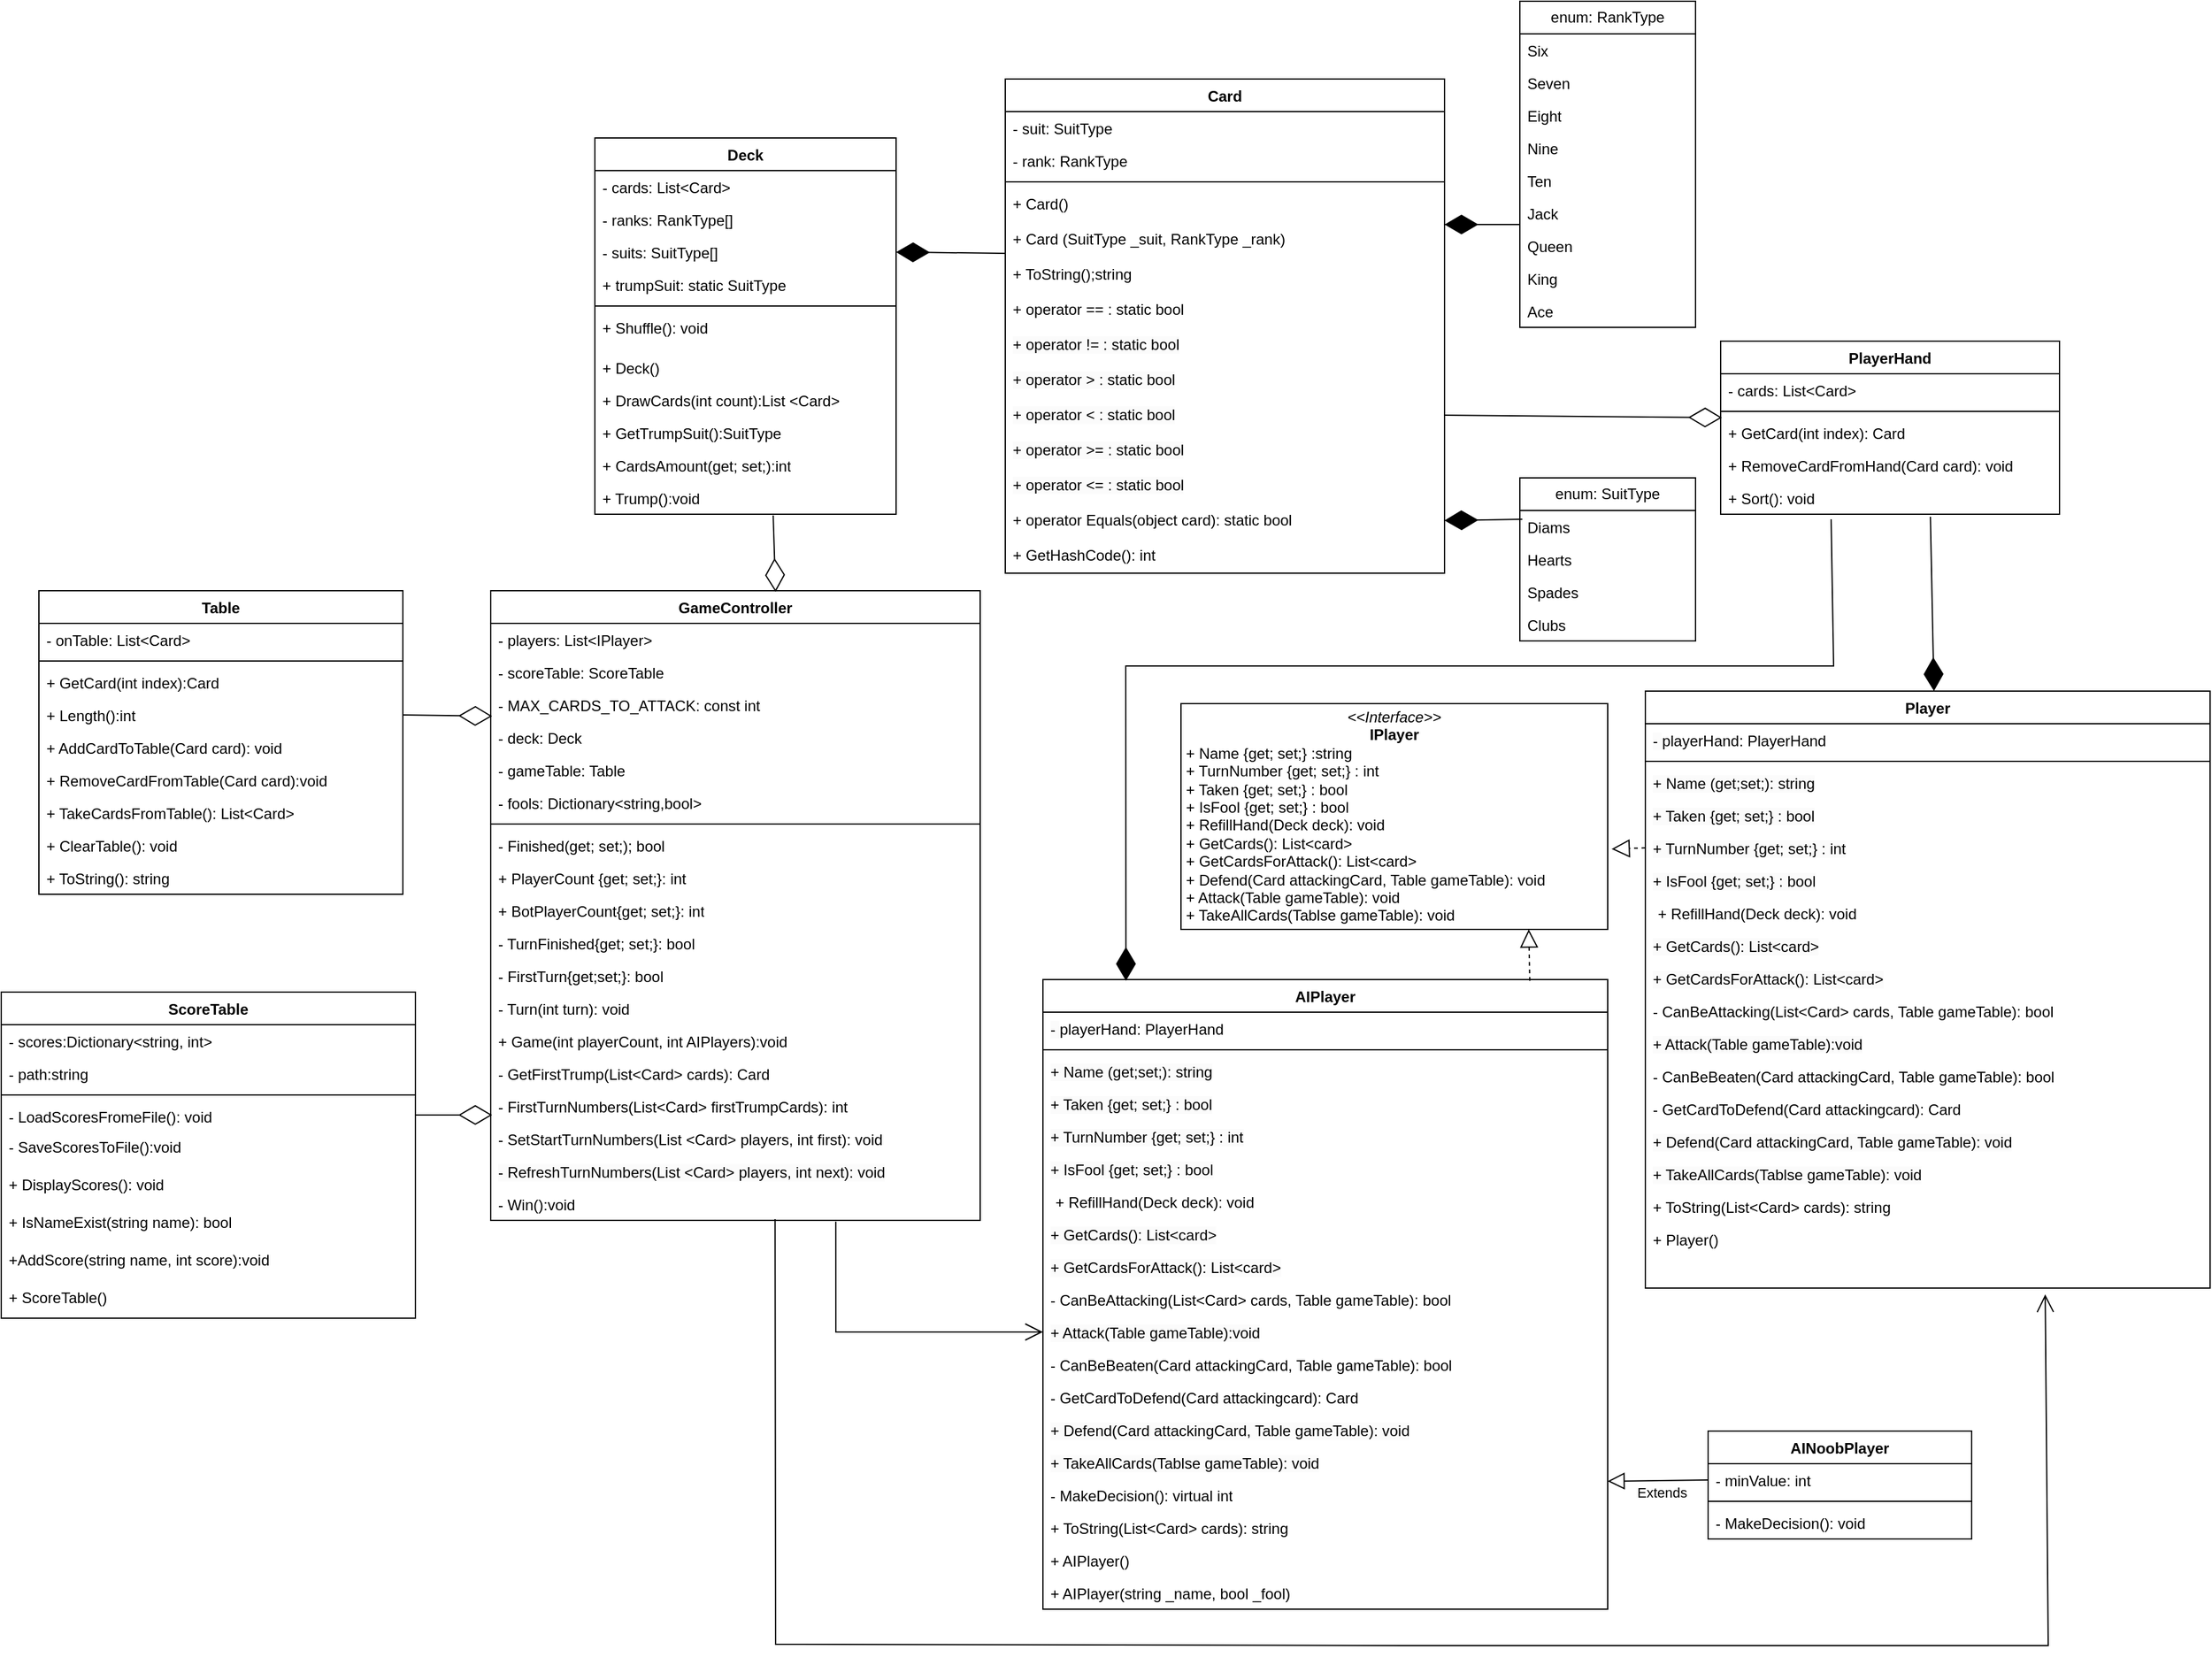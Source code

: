 <mxfile version="24.7.17">
  <diagram name="Страница — 1" id="oNnPywaHwcHPnCb4dMVC">
    <mxGraphModel dx="3088" dy="3110" grid="1" gridSize="10" guides="1" tooltips="1" connect="1" arrows="1" fold="1" page="1" pageScale="1" pageWidth="827" pageHeight="1169" math="0" shadow="0">
      <root>
        <mxCell id="0" />
        <mxCell id="1" parent="0" />
        <mxCell id="u0cuv5xGiNIbPDt_39iv-7" value="&lt;p style=&quot;margin:0px;margin-top:4px;text-align:center;&quot;&gt;&lt;i&gt;&amp;lt;&amp;lt;Interface&amp;gt;&amp;gt;&lt;/i&gt;&lt;br&gt;&lt;b&gt;IPlayer&lt;/b&gt;&lt;/p&gt;&lt;p style=&quot;margin:0px;margin-left:4px;&quot;&gt;&lt;/p&gt;&lt;p style=&quot;margin:0px;margin-left:4px;&quot;&gt;+ Name {get; set;} :string&lt;/p&gt;&lt;p style=&quot;margin:0px;margin-left:4px;&quot;&gt;+ TurnNumber {get; set;} : int&lt;/p&gt;&lt;p style=&quot;margin:0px;margin-left:4px;&quot;&gt;+ Taken {get; set;} : bool&lt;/p&gt;&lt;p style=&quot;margin:0px;margin-left:4px;&quot;&gt;+ IsFool {get; set;} : bool&lt;/p&gt;&lt;p style=&quot;margin:0px;margin-left:4px;&quot;&gt;&lt;span style=&quot;background-color: initial;&quot;&gt;+ RefillHand(Deck deck): void&lt;/span&gt;&lt;br&gt;&lt;/p&gt;&lt;p style=&quot;margin:0px;margin-left:4px;&quot;&gt;&lt;span style=&quot;background-color: initial;&quot;&gt;+ GetCards(): List&amp;lt;card&amp;gt;&lt;/span&gt;&lt;/p&gt;&lt;p style=&quot;margin:0px;margin-left:4px;&quot;&gt;+ GetCardsForAttack(): List&amp;lt;card&amp;gt;&lt;span style=&quot;background-color: initial;&quot;&gt;&lt;br&gt;&lt;/span&gt;&lt;/p&gt;&lt;p style=&quot;margin:0px;margin-left:4px;&quot;&gt;+ Defend(Card attackingCard, Table gameTable&lt;span style=&quot;background-color: initial;&quot;&gt;): void&lt;/span&gt;&lt;/p&gt;&lt;p style=&quot;margin:0px;margin-left:4px;&quot;&gt;+ Attack(Table gameTable&lt;span style=&quot;background-color: initial;&quot;&gt;): void&lt;/span&gt;&lt;/p&gt;&lt;p style=&quot;margin:0px;margin-left:4px;&quot;&gt;+ TakeAllCards(Tablse gameTable): void&lt;br&gt;&lt;/p&gt;" style="verticalAlign=top;align=left;overflow=fill;html=1;whiteSpace=wrap;" parent="1" vertex="1">
          <mxGeometry x="-360" y="-850" width="340" height="180" as="geometry" />
        </mxCell>
        <mxCell id="u0cuv5xGiNIbPDt_39iv-9" value="enum: SuitType" style="swimlane;fontStyle=0;childLayout=stackLayout;horizontal=1;startSize=26;fillColor=none;horizontalStack=0;resizeParent=1;resizeParentMax=0;resizeLast=0;collapsible=1;marginBottom=0;whiteSpace=wrap;html=1;" parent="1" vertex="1">
          <mxGeometry x="-90" y="-1030" width="140" height="130" as="geometry" />
        </mxCell>
        <mxCell id="u0cuv5xGiNIbPDt_39iv-10" value="Diams" style="text;strokeColor=none;fillColor=none;align=left;verticalAlign=top;spacingLeft=4;spacingRight=4;overflow=hidden;rotatable=0;points=[[0,0.5],[1,0.5]];portConstraint=eastwest;whiteSpace=wrap;html=1;" parent="u0cuv5xGiNIbPDt_39iv-9" vertex="1">
          <mxGeometry y="26" width="140" height="26" as="geometry" />
        </mxCell>
        <mxCell id="u0cuv5xGiNIbPDt_39iv-12" value="Hearts" style="text;strokeColor=none;fillColor=none;align=left;verticalAlign=top;spacingLeft=4;spacingRight=4;overflow=hidden;rotatable=0;points=[[0,0.5],[1,0.5]];portConstraint=eastwest;whiteSpace=wrap;html=1;" parent="u0cuv5xGiNIbPDt_39iv-9" vertex="1">
          <mxGeometry y="52" width="140" height="26" as="geometry" />
        </mxCell>
        <mxCell id="u0cuv5xGiNIbPDt_39iv-14" value="Spades" style="text;strokeColor=none;fillColor=none;align=left;verticalAlign=top;spacingLeft=4;spacingRight=4;overflow=hidden;rotatable=0;points=[[0,0.5],[1,0.5]];portConstraint=eastwest;whiteSpace=wrap;html=1;" parent="u0cuv5xGiNIbPDt_39iv-9" vertex="1">
          <mxGeometry y="78" width="140" height="26" as="geometry" />
        </mxCell>
        <mxCell id="u0cuv5xGiNIbPDt_39iv-13" value="Clubs" style="text;strokeColor=none;fillColor=none;align=left;verticalAlign=top;spacingLeft=4;spacingRight=4;overflow=hidden;rotatable=0;points=[[0,0.5],[1,0.5]];portConstraint=eastwest;whiteSpace=wrap;html=1;" parent="u0cuv5xGiNIbPDt_39iv-9" vertex="1">
          <mxGeometry y="104" width="140" height="26" as="geometry" />
        </mxCell>
        <mxCell id="u0cuv5xGiNIbPDt_39iv-15" value="enum: RankType" style="swimlane;fontStyle=0;childLayout=stackLayout;horizontal=1;startSize=26;fillColor=none;horizontalStack=0;resizeParent=1;resizeParentMax=0;resizeLast=0;collapsible=1;marginBottom=0;whiteSpace=wrap;html=1;align=center;" parent="1" vertex="1">
          <mxGeometry x="-90" y="-1410" width="140" height="260" as="geometry" />
        </mxCell>
        <mxCell id="u0cuv5xGiNIbPDt_39iv-16" value="Six" style="text;strokeColor=none;fillColor=none;align=left;verticalAlign=top;spacingLeft=4;spacingRight=4;overflow=hidden;rotatable=0;points=[[0,0.5],[1,0.5]];portConstraint=eastwest;whiteSpace=wrap;html=1;" parent="u0cuv5xGiNIbPDt_39iv-15" vertex="1">
          <mxGeometry y="26" width="140" height="26" as="geometry" />
        </mxCell>
        <mxCell id="u0cuv5xGiNIbPDt_39iv-21" value="Seven" style="text;strokeColor=none;fillColor=none;align=left;verticalAlign=top;spacingLeft=4;spacingRight=4;overflow=hidden;rotatable=0;points=[[0,0.5],[1,0.5]];portConstraint=eastwest;whiteSpace=wrap;html=1;" parent="u0cuv5xGiNIbPDt_39iv-15" vertex="1">
          <mxGeometry y="52" width="140" height="26" as="geometry" />
        </mxCell>
        <mxCell id="u0cuv5xGiNIbPDt_39iv-20" value="Eight" style="text;strokeColor=none;fillColor=none;align=left;verticalAlign=top;spacingLeft=4;spacingRight=4;overflow=hidden;rotatable=0;points=[[0,0.5],[1,0.5]];portConstraint=eastwest;whiteSpace=wrap;html=1;" parent="u0cuv5xGiNIbPDt_39iv-15" vertex="1">
          <mxGeometry y="78" width="140" height="26" as="geometry" />
        </mxCell>
        <mxCell id="u0cuv5xGiNIbPDt_39iv-17" value="Nine" style="text;strokeColor=none;fillColor=none;align=left;verticalAlign=top;spacingLeft=4;spacingRight=4;overflow=hidden;rotatable=0;points=[[0,0.5],[1,0.5]];portConstraint=eastwest;whiteSpace=wrap;html=1;" parent="u0cuv5xGiNIbPDt_39iv-15" vertex="1">
          <mxGeometry y="104" width="140" height="26" as="geometry" />
        </mxCell>
        <mxCell id="u0cuv5xGiNIbPDt_39iv-18" value="Ten" style="text;strokeColor=none;fillColor=none;align=left;verticalAlign=top;spacingLeft=4;spacingRight=4;overflow=hidden;rotatable=0;points=[[0,0.5],[1,0.5]];portConstraint=eastwest;whiteSpace=wrap;html=1;" parent="u0cuv5xGiNIbPDt_39iv-15" vertex="1">
          <mxGeometry y="130" width="140" height="26" as="geometry" />
        </mxCell>
        <mxCell id="u0cuv5xGiNIbPDt_39iv-19" value="Jack" style="text;strokeColor=none;fillColor=none;align=left;verticalAlign=top;spacingLeft=4;spacingRight=4;overflow=hidden;rotatable=0;points=[[0,0.5],[1,0.5]];portConstraint=eastwest;whiteSpace=wrap;html=1;" parent="u0cuv5xGiNIbPDt_39iv-15" vertex="1">
          <mxGeometry y="156" width="140" height="26" as="geometry" />
        </mxCell>
        <mxCell id="u0cuv5xGiNIbPDt_39iv-24" value="Queen" style="text;strokeColor=none;fillColor=none;align=left;verticalAlign=top;spacingLeft=4;spacingRight=4;overflow=hidden;rotatable=0;points=[[0,0.5],[1,0.5]];portConstraint=eastwest;whiteSpace=wrap;html=1;" parent="u0cuv5xGiNIbPDt_39iv-15" vertex="1">
          <mxGeometry y="182" width="140" height="26" as="geometry" />
        </mxCell>
        <mxCell id="u0cuv5xGiNIbPDt_39iv-23" value="King" style="text;strokeColor=none;fillColor=none;align=left;verticalAlign=top;spacingLeft=4;spacingRight=4;overflow=hidden;rotatable=0;points=[[0,0.5],[1,0.5]];portConstraint=eastwest;whiteSpace=wrap;html=1;" parent="u0cuv5xGiNIbPDt_39iv-15" vertex="1">
          <mxGeometry y="208" width="140" height="26" as="geometry" />
        </mxCell>
        <mxCell id="u0cuv5xGiNIbPDt_39iv-22" value="Ace" style="text;strokeColor=none;fillColor=none;align=left;verticalAlign=top;spacingLeft=4;spacingRight=4;overflow=hidden;rotatable=0;points=[[0,0.5],[1,0.5]];portConstraint=eastwest;whiteSpace=wrap;html=1;" parent="u0cuv5xGiNIbPDt_39iv-15" vertex="1">
          <mxGeometry y="234" width="140" height="26" as="geometry" />
        </mxCell>
        <mxCell id="u0cuv5xGiNIbPDt_39iv-30" value="GameController" style="swimlane;fontStyle=1;align=center;verticalAlign=top;childLayout=stackLayout;horizontal=1;startSize=26;horizontalStack=0;resizeParent=1;resizeParentMax=0;resizeLast=0;collapsible=1;marginBottom=0;whiteSpace=wrap;html=1;" parent="1" vertex="1">
          <mxGeometry x="-910" y="-940" width="390" height="502" as="geometry" />
        </mxCell>
        <mxCell id="uTUZKhjC_i32pkB5EiFj-2" value="- players: List&amp;lt;IPlayer&amp;gt;" style="text;strokeColor=none;fillColor=none;align=left;verticalAlign=top;spacingLeft=4;spacingRight=4;overflow=hidden;rotatable=0;points=[[0,0.5],[1,0.5]];portConstraint=eastwest;whiteSpace=wrap;html=1;" parent="u0cuv5xGiNIbPDt_39iv-30" vertex="1">
          <mxGeometry y="26" width="390" height="26" as="geometry" />
        </mxCell>
        <mxCell id="u0cuv5xGiNIbPDt_39iv-89" value="- scoreTable: ScoreTable" style="text;strokeColor=none;fillColor=none;align=left;verticalAlign=top;spacingLeft=4;spacingRight=4;overflow=hidden;rotatable=0;points=[[0,0.5],[1,0.5]];portConstraint=eastwest;whiteSpace=wrap;html=1;" parent="u0cuv5xGiNIbPDt_39iv-30" vertex="1">
          <mxGeometry y="52" width="390" height="26" as="geometry" />
        </mxCell>
        <mxCell id="u0cuv5xGiNIbPDt_39iv-86" value="- MAX_CARDS_TO_ATTACK: const int" style="text;strokeColor=none;fillColor=none;align=left;verticalAlign=top;spacingLeft=4;spacingRight=4;overflow=hidden;rotatable=0;points=[[0,0.5],[1,0.5]];portConstraint=eastwest;whiteSpace=wrap;html=1;" parent="u0cuv5xGiNIbPDt_39iv-30" vertex="1">
          <mxGeometry y="78" width="390" height="26" as="geometry" />
        </mxCell>
        <mxCell id="u0cuv5xGiNIbPDt_39iv-88" value="- deck: Deck" style="text;strokeColor=none;fillColor=none;align=left;verticalAlign=top;spacingLeft=4;spacingRight=4;overflow=hidden;rotatable=0;points=[[0,0.5],[1,0.5]];portConstraint=eastwest;whiteSpace=wrap;html=1;" parent="u0cuv5xGiNIbPDt_39iv-30" vertex="1">
          <mxGeometry y="104" width="390" height="26" as="geometry" />
        </mxCell>
        <mxCell id="g_3MPtzC0vHh95wkXW5L-55" value="- gameTable: Table" style="text;strokeColor=none;fillColor=none;align=left;verticalAlign=top;spacingLeft=4;spacingRight=4;overflow=hidden;rotatable=0;points=[[0,0.5],[1,0.5]];portConstraint=eastwest;whiteSpace=wrap;html=1;" parent="u0cuv5xGiNIbPDt_39iv-30" vertex="1">
          <mxGeometry y="130" width="390" height="26" as="geometry" />
        </mxCell>
        <mxCell id="1dLIoL9sPWLvUdfnDK37-1" value="- fools: Dictionary&amp;lt;string,bool&amp;gt;" style="text;strokeColor=none;fillColor=none;align=left;verticalAlign=top;spacingLeft=4;spacingRight=4;overflow=hidden;rotatable=0;points=[[0,0.5],[1,0.5]];portConstraint=eastwest;whiteSpace=wrap;html=1;" parent="u0cuv5xGiNIbPDt_39iv-30" vertex="1">
          <mxGeometry y="156" width="390" height="26" as="geometry" />
        </mxCell>
        <mxCell id="u0cuv5xGiNIbPDt_39iv-32" value="" style="line;strokeWidth=1;fillColor=none;align=left;verticalAlign=middle;spacingTop=-1;spacingLeft=3;spacingRight=3;rotatable=0;labelPosition=right;points=[];portConstraint=eastwest;strokeColor=inherit;" parent="u0cuv5xGiNIbPDt_39iv-30" vertex="1">
          <mxGeometry y="182" width="390" height="8" as="geometry" />
        </mxCell>
        <mxCell id="u0cuv5xGiNIbPDt_39iv-90" value="- Finished(get; set;); bool" style="text;strokeColor=none;fillColor=none;align=left;verticalAlign=top;spacingLeft=4;spacingRight=4;overflow=hidden;rotatable=0;points=[[0,0.5],[1,0.5]];portConstraint=eastwest;whiteSpace=wrap;html=1;" parent="u0cuv5xGiNIbPDt_39iv-30" vertex="1">
          <mxGeometry y="190" width="390" height="26" as="geometry" />
        </mxCell>
        <mxCell id="g_3MPtzC0vHh95wkXW5L-60" value="+ PlayerCount {get; set;}: int" style="text;strokeColor=none;fillColor=none;align=left;verticalAlign=top;spacingLeft=4;spacingRight=4;overflow=hidden;rotatable=0;points=[[0,0.5],[1,0.5]];portConstraint=eastwest;whiteSpace=wrap;html=1;" parent="u0cuv5xGiNIbPDt_39iv-30" vertex="1">
          <mxGeometry y="216" width="390" height="26" as="geometry" />
        </mxCell>
        <mxCell id="g_3MPtzC0vHh95wkXW5L-59" value="+ BotPlayerCount{get; set;}: int" style="text;strokeColor=none;fillColor=none;align=left;verticalAlign=top;spacingLeft=4;spacingRight=4;overflow=hidden;rotatable=0;points=[[0,0.5],[1,0.5]];portConstraint=eastwest;whiteSpace=wrap;html=1;" parent="u0cuv5xGiNIbPDt_39iv-30" vertex="1">
          <mxGeometry y="242" width="390" height="26" as="geometry" />
        </mxCell>
        <mxCell id="g_3MPtzC0vHh95wkXW5L-58" value="- TurnFinished{get; set;}: bool" style="text;strokeColor=none;fillColor=none;align=left;verticalAlign=top;spacingLeft=4;spacingRight=4;overflow=hidden;rotatable=0;points=[[0,0.5],[1,0.5]];portConstraint=eastwest;whiteSpace=wrap;html=1;" parent="u0cuv5xGiNIbPDt_39iv-30" vertex="1">
          <mxGeometry y="268" width="390" height="26" as="geometry" />
        </mxCell>
        <mxCell id="g_3MPtzC0vHh95wkXW5L-57" value="- FirstTurn{get;set;}: bool" style="text;strokeColor=none;fillColor=none;align=left;verticalAlign=top;spacingLeft=4;spacingRight=4;overflow=hidden;rotatable=0;points=[[0,0.5],[1,0.5]];portConstraint=eastwest;whiteSpace=wrap;html=1;" parent="u0cuv5xGiNIbPDt_39iv-30" vertex="1">
          <mxGeometry y="294" width="390" height="26" as="geometry" />
        </mxCell>
        <mxCell id="g_3MPtzC0vHh95wkXW5L-56" value="- Turn(int turn): void" style="text;strokeColor=none;fillColor=none;align=left;verticalAlign=top;spacingLeft=4;spacingRight=4;overflow=hidden;rotatable=0;points=[[0,0.5],[1,0.5]];portConstraint=eastwest;whiteSpace=wrap;html=1;" parent="u0cuv5xGiNIbPDt_39iv-30" vertex="1">
          <mxGeometry y="320" width="390" height="26" as="geometry" />
        </mxCell>
        <mxCell id="u0cuv5xGiNIbPDt_39iv-36" value="+ Game(int playerCount, int AIPlayers):void" style="text;strokeColor=none;fillColor=none;align=left;verticalAlign=top;spacingLeft=4;spacingRight=4;overflow=hidden;rotatable=0;points=[[0,0.5],[1,0.5]];portConstraint=eastwest;whiteSpace=wrap;html=1;" parent="u0cuv5xGiNIbPDt_39iv-30" vertex="1">
          <mxGeometry y="346" width="390" height="26" as="geometry" />
        </mxCell>
        <mxCell id="g_3MPtzC0vHh95wkXW5L-62" value="- GetFirstTrump(List&amp;lt;Card&amp;gt; cards): Card" style="text;strokeColor=none;fillColor=none;align=left;verticalAlign=top;spacingLeft=4;spacingRight=4;overflow=hidden;rotatable=0;points=[[0,0.5],[1,0.5]];portConstraint=eastwest;whiteSpace=wrap;html=1;" parent="u0cuv5xGiNIbPDt_39iv-30" vertex="1">
          <mxGeometry y="372" width="390" height="26" as="geometry" />
        </mxCell>
        <mxCell id="g_3MPtzC0vHh95wkXW5L-61" value="- FirstTurnNumbers(List&amp;lt;Card&amp;gt; firstTrumpCards): int" style="text;strokeColor=none;fillColor=none;align=left;verticalAlign=top;spacingLeft=4;spacingRight=4;overflow=hidden;rotatable=0;points=[[0,0.5],[1,0.5]];portConstraint=eastwest;whiteSpace=wrap;html=1;" parent="u0cuv5xGiNIbPDt_39iv-30" vertex="1">
          <mxGeometry y="398" width="390" height="26" as="geometry" />
        </mxCell>
        <mxCell id="sq0WbUnwsvPz8vT2DQwt-2" value="- SetStartTurnNumbers(List &amp;lt;Card&amp;gt; players, int first): void" style="text;strokeColor=none;fillColor=none;align=left;verticalAlign=top;spacingLeft=4;spacingRight=4;overflow=hidden;rotatable=0;points=[[0,0.5],[1,0.5]];portConstraint=eastwest;whiteSpace=wrap;html=1;" vertex="1" parent="u0cuv5xGiNIbPDt_39iv-30">
          <mxGeometry y="424" width="390" height="26" as="geometry" />
        </mxCell>
        <mxCell id="sq0WbUnwsvPz8vT2DQwt-1" value="&lt;span style=&quot;color: rgb(0, 0, 0); font-family: Helvetica; font-size: 12px; font-style: normal; font-variant-ligatures: normal; font-variant-caps: normal; font-weight: 400; letter-spacing: normal; orphans: 2; text-align: left; text-indent: 0px; text-transform: none; widows: 2; word-spacing: 0px; -webkit-text-stroke-width: 0px; white-space: normal; background-color: rgb(251, 251, 251); text-decoration-thickness: initial; text-decoration-style: initial; text-decoration-color: initial; display: inline !important; float: none;&quot;&gt;- RefreshTurnNumbers(List &amp;lt;Card&amp;gt; players, int next): void&lt;/span&gt;&lt;div&gt;&lt;br/&gt;&lt;/div&gt;" style="text;strokeColor=none;fillColor=none;align=left;verticalAlign=top;spacingLeft=4;spacingRight=4;overflow=hidden;rotatable=0;points=[[0,0.5],[1,0.5]];portConstraint=eastwest;whiteSpace=wrap;html=1;" vertex="1" parent="u0cuv5xGiNIbPDt_39iv-30">
          <mxGeometry y="450" width="390" height="26" as="geometry" />
        </mxCell>
        <mxCell id="u0cuv5xGiNIbPDt_39iv-35" value="- Win():void" style="text;strokeColor=none;fillColor=none;align=left;verticalAlign=top;spacingLeft=4;spacingRight=4;overflow=hidden;rotatable=0;points=[[0,0.5],[1,0.5]];portConstraint=eastwest;whiteSpace=wrap;html=1;" parent="u0cuv5xGiNIbPDt_39iv-30" vertex="1">
          <mxGeometry y="476" width="390" height="26" as="geometry" />
        </mxCell>
        <mxCell id="u0cuv5xGiNIbPDt_39iv-38" value="&lt;b&gt;Deck&lt;/b&gt;" style="swimlane;fontStyle=1;align=center;verticalAlign=top;childLayout=stackLayout;horizontal=1;startSize=26;horizontalStack=0;resizeParent=1;resizeParentMax=0;resizeLast=0;collapsible=1;marginBottom=0;whiteSpace=wrap;html=1;" parent="1" vertex="1">
          <mxGeometry x="-827" y="-1301" width="240" height="300" as="geometry" />
        </mxCell>
        <mxCell id="u0cuv5xGiNIbPDt_39iv-39" value="- cards: List&amp;lt;Card&amp;gt;" style="text;strokeColor=none;fillColor=none;align=left;verticalAlign=top;spacingLeft=4;spacingRight=4;overflow=hidden;rotatable=0;points=[[0,0.5],[1,0.5]];portConstraint=eastwest;whiteSpace=wrap;html=1;" parent="u0cuv5xGiNIbPDt_39iv-38" vertex="1">
          <mxGeometry y="26" width="240" height="26" as="geometry" />
        </mxCell>
        <mxCell id="u0cuv5xGiNIbPDt_39iv-42" value="- ranks: RankType[]" style="text;strokeColor=none;fillColor=none;align=left;verticalAlign=top;spacingLeft=4;spacingRight=4;overflow=hidden;rotatable=0;points=[[0,0.5],[1,0.5]];portConstraint=eastwest;whiteSpace=wrap;html=1;" parent="u0cuv5xGiNIbPDt_39iv-38" vertex="1">
          <mxGeometry y="52" width="240" height="26" as="geometry" />
        </mxCell>
        <mxCell id="g_3MPtzC0vHh95wkXW5L-7" value="- suits: SuitType[]" style="text;strokeColor=none;fillColor=none;align=left;verticalAlign=top;spacingLeft=4;spacingRight=4;overflow=hidden;rotatable=0;points=[[0,0.5],[1,0.5]];portConstraint=eastwest;whiteSpace=wrap;html=1;" parent="u0cuv5xGiNIbPDt_39iv-38" vertex="1">
          <mxGeometry y="78" width="240" height="26" as="geometry" />
        </mxCell>
        <mxCell id="g_3MPtzC0vHh95wkXW5L-8" value="+ trumpSuit: static SuitType" style="text;strokeColor=none;fillColor=none;align=left;verticalAlign=top;spacingLeft=4;spacingRight=4;overflow=hidden;rotatable=0;points=[[0,0.5],[1,0.5]];portConstraint=eastwest;whiteSpace=wrap;html=1;" parent="u0cuv5xGiNIbPDt_39iv-38" vertex="1">
          <mxGeometry y="104" width="240" height="26" as="geometry" />
        </mxCell>
        <mxCell id="u0cuv5xGiNIbPDt_39iv-40" value="" style="line;strokeWidth=1;fillColor=none;align=left;verticalAlign=middle;spacingTop=-1;spacingLeft=3;spacingRight=3;rotatable=0;labelPosition=right;points=[];portConstraint=eastwest;strokeColor=inherit;" parent="u0cuv5xGiNIbPDt_39iv-38" vertex="1">
          <mxGeometry y="130" width="240" height="8" as="geometry" />
        </mxCell>
        <mxCell id="u0cuv5xGiNIbPDt_39iv-41" value="+ Shuffle(): void" style="text;strokeColor=none;fillColor=none;align=left;verticalAlign=top;spacingLeft=4;spacingRight=4;overflow=hidden;rotatable=0;points=[[0,0.5],[1,0.5]];portConstraint=eastwest;whiteSpace=wrap;html=1;" parent="u0cuv5xGiNIbPDt_39iv-38" vertex="1">
          <mxGeometry y="138" width="240" height="32" as="geometry" />
        </mxCell>
        <mxCell id="g_3MPtzC0vHh95wkXW5L-9" value="+ Deck()" style="text;strokeColor=none;fillColor=none;align=left;verticalAlign=top;spacingLeft=4;spacingRight=4;overflow=hidden;rotatable=0;points=[[0,0.5],[1,0.5]];portConstraint=eastwest;whiteSpace=wrap;html=1;" parent="u0cuv5xGiNIbPDt_39iv-38" vertex="1">
          <mxGeometry y="170" width="240" height="26" as="geometry" />
        </mxCell>
        <mxCell id="XW7uV3UIntbRirsTcnwH-25" value="+ DrawCards(int count):List &amp;lt;Card&amp;gt;" style="text;strokeColor=none;fillColor=none;align=left;verticalAlign=top;spacingLeft=4;spacingRight=4;overflow=hidden;rotatable=0;points=[[0,0.5],[1,0.5]];portConstraint=eastwest;whiteSpace=wrap;html=1;" parent="u0cuv5xGiNIbPDt_39iv-38" vertex="1">
          <mxGeometry y="196" width="240" height="26" as="geometry" />
        </mxCell>
        <mxCell id="u0cuv5xGiNIbPDt_39iv-43" value="+ GetTrumpSuit():Suit&lt;span style=&quot;background-color: initial;&quot;&gt;Type&lt;/span&gt;" style="text;strokeColor=none;fillColor=none;align=left;verticalAlign=top;spacingLeft=4;spacingRight=4;overflow=hidden;rotatable=0;points=[[0,0.5],[1,0.5]];portConstraint=eastwest;whiteSpace=wrap;html=1;" parent="u0cuv5xGiNIbPDt_39iv-38" vertex="1">
          <mxGeometry y="222" width="240" height="26" as="geometry" />
        </mxCell>
        <mxCell id="u0cuv5xGiNIbPDt_39iv-70" value="+ CardsAmount(get; set;):int" style="text;strokeColor=none;fillColor=none;align=left;verticalAlign=top;spacingLeft=4;spacingRight=4;overflow=hidden;rotatable=0;points=[[0,0.5],[1,0.5]];portConstraint=eastwest;whiteSpace=wrap;html=1;" parent="u0cuv5xGiNIbPDt_39iv-38" vertex="1">
          <mxGeometry y="248" width="240" height="26" as="geometry" />
        </mxCell>
        <mxCell id="uD5jhdBLe7129n5WWqSE-4" value="+ Trump():void" style="text;strokeColor=none;fillColor=none;align=left;verticalAlign=top;spacingLeft=4;spacingRight=4;overflow=hidden;rotatable=0;points=[[0,0.5],[1,0.5]];portConstraint=eastwest;whiteSpace=wrap;html=1;" parent="u0cuv5xGiNIbPDt_39iv-38" vertex="1">
          <mxGeometry y="274" width="240" height="26" as="geometry" />
        </mxCell>
        <mxCell id="u0cuv5xGiNIbPDt_39iv-45" value="ScoreTable" style="swimlane;fontStyle=1;align=center;verticalAlign=top;childLayout=stackLayout;horizontal=1;startSize=26;horizontalStack=0;resizeParent=1;resizeParentMax=0;resizeLast=0;collapsible=1;marginBottom=0;whiteSpace=wrap;html=1;" parent="1" vertex="1">
          <mxGeometry x="-1300" y="-620" width="330" height="260" as="geometry" />
        </mxCell>
        <mxCell id="u0cuv5xGiNIbPDt_39iv-67" value="- scores&lt;span style=&quot;background-color: initial;&quot;&gt;:Dictionary&amp;lt;string, int&amp;gt;&lt;/span&gt;" style="text;strokeColor=none;fillColor=none;align=left;verticalAlign=top;spacingLeft=4;spacingRight=4;overflow=hidden;rotatable=0;points=[[0,0.5],[1,0.5]];portConstraint=eastwest;whiteSpace=wrap;html=1;" parent="u0cuv5xGiNIbPDt_39iv-45" vertex="1">
          <mxGeometry y="26" width="330" height="26" as="geometry" />
        </mxCell>
        <mxCell id="uD5jhdBLe7129n5WWqSE-16" value="- path:string" style="text;strokeColor=none;fillColor=none;align=left;verticalAlign=top;spacingLeft=4;spacingRight=4;overflow=hidden;rotatable=0;points=[[0,0.5],[1,0.5]];portConstraint=eastwest;whiteSpace=wrap;html=1;" parent="u0cuv5xGiNIbPDt_39iv-45" vertex="1">
          <mxGeometry y="52" width="330" height="26" as="geometry" />
        </mxCell>
        <mxCell id="u0cuv5xGiNIbPDt_39iv-47" value="" style="line;strokeWidth=1;fillColor=none;align=left;verticalAlign=middle;spacingTop=-1;spacingLeft=3;spacingRight=3;rotatable=0;labelPosition=right;points=[];portConstraint=eastwest;strokeColor=inherit;" parent="u0cuv5xGiNIbPDt_39iv-45" vertex="1">
          <mxGeometry y="78" width="330" height="8" as="geometry" />
        </mxCell>
        <mxCell id="u0cuv5xGiNIbPDt_39iv-48" value="- LoadScoresFromeFile(): void" style="text;strokeColor=none;fillColor=none;align=left;verticalAlign=top;spacingLeft=4;spacingRight=4;overflow=hidden;rotatable=0;points=[[0,0.5],[1,0.5]];portConstraint=eastwest;whiteSpace=wrap;html=1;" parent="u0cuv5xGiNIbPDt_39iv-45" vertex="1">
          <mxGeometry y="86" width="330" height="24" as="geometry" />
        </mxCell>
        <mxCell id="g_3MPtzC0vHh95wkXW5L-1" value="- SaveScoresToFile():void" style="text;strokeColor=none;fillColor=none;align=left;verticalAlign=top;spacingLeft=4;spacingRight=4;overflow=hidden;rotatable=0;points=[[0,0.5],[1,0.5]];portConstraint=eastwest;whiteSpace=wrap;html=1;" parent="u0cuv5xGiNIbPDt_39iv-45" vertex="1">
          <mxGeometry y="110" width="330" height="30" as="geometry" />
        </mxCell>
        <mxCell id="g_3MPtzC0vHh95wkXW5L-2" value="+ DisplayScores(): void" style="text;strokeColor=none;fillColor=none;align=left;verticalAlign=top;spacingLeft=4;spacingRight=4;overflow=hidden;rotatable=0;points=[[0,0.5],[1,0.5]];portConstraint=eastwest;whiteSpace=wrap;html=1;" parent="u0cuv5xGiNIbPDt_39iv-45" vertex="1">
          <mxGeometry y="140" width="330" height="30" as="geometry" />
        </mxCell>
        <mxCell id="g_3MPtzC0vHh95wkXW5L-3" value="+ IsNameExist(string name): bool" style="text;strokeColor=none;fillColor=none;align=left;verticalAlign=top;spacingLeft=4;spacingRight=4;overflow=hidden;rotatable=0;points=[[0,0.5],[1,0.5]];portConstraint=eastwest;whiteSpace=wrap;html=1;" parent="u0cuv5xGiNIbPDt_39iv-45" vertex="1">
          <mxGeometry y="170" width="330" height="30" as="geometry" />
        </mxCell>
        <mxCell id="g_3MPtzC0vHh95wkXW5L-6" value="+AddScore(string name, int score):void" style="text;strokeColor=none;fillColor=none;align=left;verticalAlign=top;spacingLeft=4;spacingRight=4;overflow=hidden;rotatable=0;points=[[0,0.5],[1,0.5]];portConstraint=eastwest;whiteSpace=wrap;html=1;" parent="u0cuv5xGiNIbPDt_39iv-45" vertex="1">
          <mxGeometry y="200" width="330" height="30" as="geometry" />
        </mxCell>
        <mxCell id="u0cuv5xGiNIbPDt_39iv-68" value="+ ScoreTable()" style="text;strokeColor=none;fillColor=none;align=left;verticalAlign=top;spacingLeft=4;spacingRight=4;overflow=hidden;rotatable=0;points=[[0,0.5],[1,0.5]];portConstraint=eastwest;whiteSpace=wrap;html=1;" parent="u0cuv5xGiNIbPDt_39iv-45" vertex="1">
          <mxGeometry y="230" width="330" height="30" as="geometry" />
        </mxCell>
        <mxCell id="u0cuv5xGiNIbPDt_39iv-58" value="Card" style="swimlane;fontStyle=1;align=center;verticalAlign=top;childLayout=stackLayout;horizontal=1;startSize=26;horizontalStack=0;resizeParent=1;resizeParentMax=0;resizeLast=0;collapsible=1;marginBottom=0;whiteSpace=wrap;html=1;" parent="1" vertex="1">
          <mxGeometry x="-500" y="-1348" width="350" height="394" as="geometry" />
        </mxCell>
        <mxCell id="u0cuv5xGiNIbPDt_39iv-59" value="- suit: SuitType" style="text;strokeColor=none;fillColor=none;align=left;verticalAlign=top;spacingLeft=4;spacingRight=4;overflow=hidden;rotatable=0;points=[[0,0.5],[1,0.5]];portConstraint=eastwest;whiteSpace=wrap;html=1;" parent="u0cuv5xGiNIbPDt_39iv-58" vertex="1">
          <mxGeometry y="26" width="350" height="26" as="geometry" />
        </mxCell>
        <mxCell id="u0cuv5xGiNIbPDt_39iv-63" value="- rank: RankType" style="text;strokeColor=none;fillColor=none;align=left;verticalAlign=top;spacingLeft=4;spacingRight=4;overflow=hidden;rotatable=0;points=[[0,0.5],[1,0.5]];portConstraint=eastwest;whiteSpace=wrap;html=1;" parent="u0cuv5xGiNIbPDt_39iv-58" vertex="1">
          <mxGeometry y="52" width="350" height="26" as="geometry" />
        </mxCell>
        <mxCell id="u0cuv5xGiNIbPDt_39iv-60" value="" style="line;strokeWidth=1;fillColor=none;align=left;verticalAlign=middle;spacingTop=-1;spacingLeft=3;spacingRight=3;rotatable=0;labelPosition=right;points=[];portConstraint=eastwest;strokeColor=inherit;" parent="u0cuv5xGiNIbPDt_39iv-58" vertex="1">
          <mxGeometry y="78" width="350" height="8" as="geometry" />
        </mxCell>
        <mxCell id="g_3MPtzC0vHh95wkXW5L-10" value="+ Card()" style="text;strokeColor=none;fillColor=none;align=left;verticalAlign=top;spacingLeft=4;spacingRight=4;overflow=hidden;rotatable=0;points=[[0,0.5],[1,0.5]];portConstraint=eastwest;whiteSpace=wrap;html=1;" parent="u0cuv5xGiNIbPDt_39iv-58" vertex="1">
          <mxGeometry y="86" width="350" height="28" as="geometry" />
        </mxCell>
        <mxCell id="u0cuv5xGiNIbPDt_39iv-61" value="+ Card (SuitType _suit, RankType&amp;nbsp;_rank)&amp;nbsp;" style="text;strokeColor=none;fillColor=none;align=left;verticalAlign=top;spacingLeft=4;spacingRight=4;overflow=hidden;rotatable=0;points=[[0,0.5],[1,0.5]];portConstraint=eastwest;whiteSpace=wrap;html=1;" parent="u0cuv5xGiNIbPDt_39iv-58" vertex="1">
          <mxGeometry y="114" width="350" height="28" as="geometry" />
        </mxCell>
        <mxCell id="u0cuv5xGiNIbPDt_39iv-87" value="+ ToString();string" style="text;strokeColor=none;fillColor=none;align=left;verticalAlign=top;spacingLeft=4;spacingRight=4;overflow=hidden;rotatable=0;points=[[0,0.5],[1,0.5]];portConstraint=eastwest;whiteSpace=wrap;html=1;" parent="u0cuv5xGiNIbPDt_39iv-58" vertex="1">
          <mxGeometry y="142" width="350" height="28" as="geometry" />
        </mxCell>
        <mxCell id="tphsWdSEAuGzGcMl0M73-14" value="&lt;div&gt;+ operator == : static bool&lt;/div&gt;" style="text;strokeColor=none;fillColor=none;align=left;verticalAlign=top;spacingLeft=4;spacingRight=4;overflow=hidden;rotatable=0;points=[[0,0.5],[1,0.5]];portConstraint=eastwest;whiteSpace=wrap;html=1;" parent="u0cuv5xGiNIbPDt_39iv-58" vertex="1">
          <mxGeometry y="170" width="350" height="28" as="geometry" />
        </mxCell>
        <mxCell id="g_3MPtzC0vHh95wkXW5L-14" value="&lt;span style=&quot;color: rgb(0, 0, 0); font-family: Helvetica; font-size: 12px; font-style: normal; font-variant-ligatures: normal; font-variant-caps: normal; font-weight: 400; letter-spacing: normal; orphans: 2; text-align: left; text-indent: 0px; text-transform: none; widows: 2; word-spacing: 0px; -webkit-text-stroke-width: 0px; white-space: normal; background-color: rgb(251, 251, 251); text-decoration-thickness: initial; text-decoration-style: initial; text-decoration-color: initial; display: inline !important; float: none;&quot;&gt;+ operator != : static bool&lt;/span&gt;&lt;div&gt;&lt;br/&gt;&lt;/div&gt;" style="text;strokeColor=none;fillColor=none;align=left;verticalAlign=top;spacingLeft=4;spacingRight=4;overflow=hidden;rotatable=0;points=[[0,0.5],[1,0.5]];portConstraint=eastwest;whiteSpace=wrap;html=1;" parent="u0cuv5xGiNIbPDt_39iv-58" vertex="1">
          <mxGeometry y="198" width="350" height="28" as="geometry" />
        </mxCell>
        <mxCell id="g_3MPtzC0vHh95wkXW5L-13" value="&lt;span style=&quot;color: rgb(0, 0, 0); font-family: Helvetica; font-size: 12px; font-style: normal; font-variant-ligatures: normal; font-variant-caps: normal; font-weight: 400; letter-spacing: normal; orphans: 2; text-align: left; text-indent: 0px; text-transform: none; widows: 2; word-spacing: 0px; -webkit-text-stroke-width: 0px; white-space: normal; background-color: rgb(251, 251, 251); text-decoration-thickness: initial; text-decoration-style: initial; text-decoration-color: initial; display: inline !important; float: none;&quot;&gt;+ operator &amp;gt; : static bool&lt;/span&gt;" style="text;strokeColor=none;fillColor=none;align=left;verticalAlign=top;spacingLeft=4;spacingRight=4;overflow=hidden;rotatable=0;points=[[0,0.5],[1,0.5]];portConstraint=eastwest;whiteSpace=wrap;html=1;" parent="u0cuv5xGiNIbPDt_39iv-58" vertex="1">
          <mxGeometry y="226" width="350" height="28" as="geometry" />
        </mxCell>
        <mxCell id="g_3MPtzC0vHh95wkXW5L-15" value="&lt;span style=&quot;color: rgb(0, 0, 0); font-family: Helvetica; font-size: 12px; font-style: normal; font-variant-ligatures: normal; font-variant-caps: normal; font-weight: 400; letter-spacing: normal; orphans: 2; text-align: left; text-indent: 0px; text-transform: none; widows: 2; word-spacing: 0px; -webkit-text-stroke-width: 0px; white-space: normal; background-color: rgb(251, 251, 251); text-decoration-thickness: initial; text-decoration-style: initial; text-decoration-color: initial; display: inline !important; float: none;&quot;&gt;+ operator &amp;lt; : static bool&lt;/span&gt;" style="text;strokeColor=none;fillColor=none;align=left;verticalAlign=top;spacingLeft=4;spacingRight=4;overflow=hidden;rotatable=0;points=[[0,0.5],[1,0.5]];portConstraint=eastwest;whiteSpace=wrap;html=1;" parent="u0cuv5xGiNIbPDt_39iv-58" vertex="1">
          <mxGeometry y="254" width="350" height="28" as="geometry" />
        </mxCell>
        <mxCell id="g_3MPtzC0vHh95wkXW5L-16" value="&lt;span style=&quot;color: rgb(0, 0, 0); font-family: Helvetica; font-size: 12px; font-style: normal; font-variant-ligatures: normal; font-variant-caps: normal; font-weight: 400; letter-spacing: normal; orphans: 2; text-align: left; text-indent: 0px; text-transform: none; widows: 2; word-spacing: 0px; -webkit-text-stroke-width: 0px; white-space: normal; background-color: rgb(251, 251, 251); text-decoration-thickness: initial; text-decoration-style: initial; text-decoration-color: initial; display: inline !important; float: none;&quot;&gt;+ operator &amp;gt;= : static bool&lt;/span&gt;" style="text;strokeColor=none;fillColor=none;align=left;verticalAlign=top;spacingLeft=4;spacingRight=4;overflow=hidden;rotatable=0;points=[[0,0.5],[1,0.5]];portConstraint=eastwest;whiteSpace=wrap;html=1;" parent="u0cuv5xGiNIbPDt_39iv-58" vertex="1">
          <mxGeometry y="282" width="350" height="28" as="geometry" />
        </mxCell>
        <mxCell id="g_3MPtzC0vHh95wkXW5L-17" value="&lt;span style=&quot;color: rgb(0, 0, 0); font-family: Helvetica; font-size: 12px; font-style: normal; font-variant-ligatures: normal; font-variant-caps: normal; font-weight: 400; letter-spacing: normal; orphans: 2; text-align: left; text-indent: 0px; text-transform: none; widows: 2; word-spacing: 0px; -webkit-text-stroke-width: 0px; white-space: normal; background-color: rgb(251, 251, 251); text-decoration-thickness: initial; text-decoration-style: initial; text-decoration-color: initial; display: inline !important; float: none;&quot;&gt;+ operator &amp;lt;= : static bool&lt;/span&gt;" style="text;strokeColor=none;fillColor=none;align=left;verticalAlign=top;spacingLeft=4;spacingRight=4;overflow=hidden;rotatable=0;points=[[0,0.5],[1,0.5]];portConstraint=eastwest;whiteSpace=wrap;html=1;" parent="u0cuv5xGiNIbPDt_39iv-58" vertex="1">
          <mxGeometry y="310" width="350" height="28" as="geometry" />
        </mxCell>
        <mxCell id="g_3MPtzC0vHh95wkXW5L-12" value="+ operator Equals(object card): static bool" style="text;strokeColor=none;fillColor=none;align=left;verticalAlign=top;spacingLeft=4;spacingRight=4;overflow=hidden;rotatable=0;points=[[0,0.5],[1,0.5]];portConstraint=eastwest;whiteSpace=wrap;html=1;" parent="u0cuv5xGiNIbPDt_39iv-58" vertex="1">
          <mxGeometry y="338" width="350" height="28" as="geometry" />
        </mxCell>
        <mxCell id="g_3MPtzC0vHh95wkXW5L-11" value="+ GetHashCode(): int" style="text;strokeColor=none;fillColor=none;align=left;verticalAlign=top;spacingLeft=4;spacingRight=4;overflow=hidden;rotatable=0;points=[[0,0.5],[1,0.5]];portConstraint=eastwest;whiteSpace=wrap;html=1;" parent="u0cuv5xGiNIbPDt_39iv-58" vertex="1">
          <mxGeometry y="366" width="350" height="28" as="geometry" />
        </mxCell>
        <mxCell id="u0cuv5xGiNIbPDt_39iv-76" value="AIPlayer" style="swimlane;fontStyle=1;align=center;verticalAlign=top;childLayout=stackLayout;horizontal=1;startSize=26;horizontalStack=0;resizeParent=1;resizeParentMax=0;resizeLast=0;collapsible=1;marginBottom=0;whiteSpace=wrap;html=1;" parent="1" vertex="1">
          <mxGeometry x="-470" y="-630" width="450" height="502" as="geometry" />
        </mxCell>
        <mxCell id="u0cuv5xGiNIbPDt_39iv-77" value="&lt;span style=&quot;color: rgb(0, 0, 0); font-family: Helvetica; font-size: 12px; font-style: normal; font-variant-ligatures: normal; font-variant-caps: normal; font-weight: 400; letter-spacing: normal; orphans: 2; text-align: left; text-indent: 0px; text-transform: none; widows: 2; word-spacing: 0px; -webkit-text-stroke-width: 0px; white-space: normal; background-color: rgb(251, 251, 251); text-decoration-thickness: initial; text-decoration-style: initial; text-decoration-color: initial; display: inline !important; float: none;&quot;&gt;-&amp;nbsp;&lt;/span&gt;playerHand: PlayerHand" style="text;strokeColor=none;fillColor=none;align=left;verticalAlign=top;spacingLeft=4;spacingRight=4;overflow=hidden;rotatable=0;points=[[0,0.5],[1,0.5]];portConstraint=eastwest;whiteSpace=wrap;html=1;" parent="u0cuv5xGiNIbPDt_39iv-76" vertex="1">
          <mxGeometry y="26" width="450" height="26" as="geometry" />
        </mxCell>
        <mxCell id="u0cuv5xGiNIbPDt_39iv-79" value="" style="line;strokeWidth=1;fillColor=none;align=left;verticalAlign=middle;spacingTop=-1;spacingLeft=3;spacingRight=3;rotatable=0;labelPosition=right;points=[];portConstraint=eastwest;strokeColor=inherit;" parent="u0cuv5xGiNIbPDt_39iv-76" vertex="1">
          <mxGeometry y="52" width="450" height="8" as="geometry" />
        </mxCell>
        <mxCell id="uD5jhdBLe7129n5WWqSE-2" value="&lt;span style=&quot;color: rgb(0, 0, 0); font-family: Helvetica; font-size: 12px; font-style: normal; font-variant-ligatures: normal; font-variant-caps: normal; font-weight: 400; letter-spacing: normal; orphans: 2; text-align: left; text-indent: 0px; text-transform: none; widows: 2; word-spacing: 0px; -webkit-text-stroke-width: 0px; white-space: normal; background-color: rgb(251, 251, 251); text-decoration-thickness: initial; text-decoration-style: initial; text-decoration-color: initial; display: inline !important; float: none;&quot;&gt;+ Name (get;set;): string&lt;/span&gt;&lt;div&gt;&lt;br/&gt;&lt;/div&gt;" style="text;strokeColor=none;fillColor=none;align=left;verticalAlign=top;spacingLeft=4;spacingRight=4;overflow=hidden;rotatable=0;points=[[0,0.5],[1,0.5]];portConstraint=eastwest;whiteSpace=wrap;html=1;" parent="u0cuv5xGiNIbPDt_39iv-76" vertex="1">
          <mxGeometry y="60" width="450" height="26" as="geometry" />
        </mxCell>
        <mxCell id="g_3MPtzC0vHh95wkXW5L-19" value="&lt;span style=&quot;color: rgb(0, 0, 0); font-family: Helvetica; font-size: 12px; font-style: normal; font-variant-ligatures: normal; font-variant-caps: normal; font-weight: 400; letter-spacing: normal; orphans: 2; text-align: left; text-indent: 0px; text-transform: none; widows: 2; word-spacing: 0px; -webkit-text-stroke-width: 0px; white-space: normal; background-color: rgb(251, 251, 251); text-decoration-thickness: initial; text-decoration-style: initial; text-decoration-color: initial; display: inline !important; float: none;&quot;&gt;+ Taken {get; set;} : bool&lt;/span&gt;&lt;div&gt;&lt;br/&gt;&lt;/div&gt;" style="text;strokeColor=none;fillColor=none;align=left;verticalAlign=top;spacingLeft=4;spacingRight=4;overflow=hidden;rotatable=0;points=[[0,0.5],[1,0.5]];portConstraint=eastwest;whiteSpace=wrap;html=1;" parent="u0cuv5xGiNIbPDt_39iv-76" vertex="1">
          <mxGeometry y="86" width="450" height="26" as="geometry" />
        </mxCell>
        <mxCell id="g_3MPtzC0vHh95wkXW5L-21" value="&lt;span style=&quot;color: rgb(0, 0, 0); font-family: Helvetica; font-size: 12px; font-style: normal; font-variant-ligatures: normal; font-variant-caps: normal; font-weight: 400; letter-spacing: normal; orphans: 2; text-align: left; text-indent: 0px; text-transform: none; widows: 2; word-spacing: 0px; -webkit-text-stroke-width: 0px; white-space: normal; background-color: rgb(251, 251, 251); text-decoration-thickness: initial; text-decoration-style: initial; text-decoration-color: initial; display: inline !important; float: none;&quot;&gt;+ TurnNumber {get; set;} : int&lt;/span&gt;&lt;div&gt;&lt;br/&gt;&lt;/div&gt;" style="text;strokeColor=none;fillColor=none;align=left;verticalAlign=top;spacingLeft=4;spacingRight=4;overflow=hidden;rotatable=0;points=[[0,0.5],[1,0.5]];portConstraint=eastwest;whiteSpace=wrap;html=1;" parent="u0cuv5xGiNIbPDt_39iv-76" vertex="1">
          <mxGeometry y="112" width="450" height="26" as="geometry" />
        </mxCell>
        <mxCell id="g_3MPtzC0vHh95wkXW5L-20" value="&lt;span style=&quot;color: rgb(0, 0, 0); font-family: Helvetica; font-size: 12px; font-style: normal; font-variant-ligatures: normal; font-variant-caps: normal; font-weight: 400; letter-spacing: normal; orphans: 2; text-align: left; text-indent: 0px; text-transform: none; widows: 2; word-spacing: 0px; -webkit-text-stroke-width: 0px; white-space: normal; background-color: rgb(251, 251, 251); text-decoration-thickness: initial; text-decoration-style: initial; text-decoration-color: initial; display: inline !important; float: none;&quot;&gt;+ IsFool {get; set;} : bool&lt;/span&gt;&lt;div&gt;&lt;br/&gt;&lt;/div&gt;" style="text;strokeColor=none;fillColor=none;align=left;verticalAlign=top;spacingLeft=4;spacingRight=4;overflow=hidden;rotatable=0;points=[[0,0.5],[1,0.5]];portConstraint=eastwest;whiteSpace=wrap;html=1;" parent="u0cuv5xGiNIbPDt_39iv-76" vertex="1">
          <mxGeometry y="138" width="450" height="26" as="geometry" />
        </mxCell>
        <mxCell id="u0cuv5xGiNIbPDt_39iv-80" value="&lt;p style=&quot;margin: 0px 0px 0px 4px;&quot;&gt;+ RefillHand(Deck deck): void&lt;/p&gt;" style="text;strokeColor=none;fillColor=none;align=left;verticalAlign=top;spacingLeft=4;spacingRight=4;overflow=hidden;rotatable=0;points=[[0,0.5],[1,0.5]];portConstraint=eastwest;whiteSpace=wrap;html=1;" parent="u0cuv5xGiNIbPDt_39iv-76" vertex="1">
          <mxGeometry y="164" width="450" height="26" as="geometry" />
        </mxCell>
        <mxCell id="g_3MPtzC0vHh95wkXW5L-23" value="&lt;span style=&quot;color: rgb(0, 0, 0); font-family: Helvetica; font-size: 12px; font-style: normal; font-variant-ligatures: normal; font-variant-caps: normal; font-weight: 400; letter-spacing: normal; orphans: 2; text-align: left; text-indent: 0px; text-transform: none; widows: 2; word-spacing: 0px; -webkit-text-stroke-width: 0px; white-space: normal; background-color: rgb(251, 251, 251); text-decoration-thickness: initial; text-decoration-style: initial; text-decoration-color: initial; display: inline !important; float: none;&quot;&gt;+ GetCards(): List&amp;lt;card&amp;gt;&lt;/span&gt;&lt;div&gt;&lt;br/&gt;&lt;/div&gt;" style="text;strokeColor=none;fillColor=none;align=left;verticalAlign=top;spacingLeft=4;spacingRight=4;overflow=hidden;rotatable=0;points=[[0,0.5],[1,0.5]];portConstraint=eastwest;whiteSpace=wrap;html=1;" parent="u0cuv5xGiNIbPDt_39iv-76" vertex="1">
          <mxGeometry y="190" width="450" height="26" as="geometry" />
        </mxCell>
        <mxCell id="g_3MPtzC0vHh95wkXW5L-22" value="&lt;span style=&quot;color: rgb(0, 0, 0); font-family: Helvetica; font-size: 12px; font-style: normal; font-variant-ligatures: normal; font-variant-caps: normal; font-weight: 400; letter-spacing: normal; orphans: 2; text-align: left; text-indent: 0px; text-transform: none; widows: 2; word-spacing: 0px; -webkit-text-stroke-width: 0px; white-space: normal; background-color: rgb(251, 251, 251); text-decoration-thickness: initial; text-decoration-style: initial; text-decoration-color: initial; display: inline !important; float: none;&quot;&gt;+ GetCardsForAttack(): List&amp;lt;card&amp;gt;&lt;/span&gt;&lt;div&gt;&lt;br/&gt;&lt;/div&gt;" style="text;strokeColor=none;fillColor=none;align=left;verticalAlign=top;spacingLeft=4;spacingRight=4;overflow=hidden;rotatable=0;points=[[0,0.5],[1,0.5]];portConstraint=eastwest;whiteSpace=wrap;html=1;" parent="u0cuv5xGiNIbPDt_39iv-76" vertex="1">
          <mxGeometry y="216" width="450" height="26" as="geometry" />
        </mxCell>
        <mxCell id="g_3MPtzC0vHh95wkXW5L-25" value="- CanBeAttacking(List&amp;lt;Card&amp;gt; cards, Table gameTable): bool" style="text;strokeColor=none;fillColor=none;align=left;verticalAlign=top;spacingLeft=4;spacingRight=4;overflow=hidden;rotatable=0;points=[[0,0.5],[1,0.5]];portConstraint=eastwest;whiteSpace=wrap;html=1;" parent="u0cuv5xGiNIbPDt_39iv-76" vertex="1">
          <mxGeometry y="242" width="450" height="26" as="geometry" />
        </mxCell>
        <mxCell id="u0cuv5xGiNIbPDt_39iv-83" value="&lt;span style=&quot;color: rgb(0, 0, 0); font-family: Helvetica; font-size: 12px; font-style: normal; font-variant-ligatures: normal; font-variant-caps: normal; font-weight: 400; letter-spacing: normal; orphans: 2; text-align: left; text-indent: 0px; text-transform: none; widows: 2; word-spacing: 0px; -webkit-text-stroke-width: 0px; white-space: normal; background-color: rgb(251, 251, 251); text-decoration-thickness: initial; text-decoration-style: initial; text-decoration-color: initial; display: inline !important; float: none;&quot;&gt;+ Attack(Table gameTable):void&lt;/span&gt;" style="text;strokeColor=none;fillColor=none;align=left;verticalAlign=top;spacingLeft=4;spacingRight=4;overflow=hidden;rotatable=0;points=[[0,0.5],[1,0.5]];portConstraint=eastwest;whiteSpace=wrap;html=1;" parent="u0cuv5xGiNIbPDt_39iv-76" vertex="1">
          <mxGeometry y="268" width="450" height="26" as="geometry" />
        </mxCell>
        <mxCell id="g_3MPtzC0vHh95wkXW5L-27" value="- CanBeBeaten(Card attackingCard, Table gameTable): bool" style="text;strokeColor=none;fillColor=none;align=left;verticalAlign=top;spacingLeft=4;spacingRight=4;overflow=hidden;rotatable=0;points=[[0,0.5],[1,0.5]];portConstraint=eastwest;whiteSpace=wrap;html=1;" parent="u0cuv5xGiNIbPDt_39iv-76" vertex="1">
          <mxGeometry y="294" width="450" height="26" as="geometry" />
        </mxCell>
        <mxCell id="g_3MPtzC0vHh95wkXW5L-29" value="- GetCardToDefend(Card attackingcard): Card" style="text;strokeColor=none;fillColor=none;align=left;verticalAlign=top;spacingLeft=4;spacingRight=4;overflow=hidden;rotatable=0;points=[[0,0.5],[1,0.5]];portConstraint=eastwest;whiteSpace=wrap;html=1;" parent="u0cuv5xGiNIbPDt_39iv-76" vertex="1">
          <mxGeometry y="320" width="450" height="26" as="geometry" />
        </mxCell>
        <mxCell id="u0cuv5xGiNIbPDt_39iv-82" value="&lt;span style=&quot;color: rgb(0, 0, 0); font-family: Helvetica; font-size: 12px; font-style: normal; font-variant-ligatures: normal; font-variant-caps: normal; font-weight: 400; letter-spacing: normal; orphans: 2; text-align: left; text-indent: 0px; text-transform: none; widows: 2; word-spacing: 0px; -webkit-text-stroke-width: 0px; white-space: normal; background-color: rgb(251, 251, 251); text-decoration-thickness: initial; text-decoration-style: initial; text-decoration-color: initial; display: inline !important; float: none;&quot;&gt;+ Defend(Card attackingCard, Table gameTable): void&lt;/span&gt;" style="text;strokeColor=none;fillColor=none;align=left;verticalAlign=top;spacingLeft=4;spacingRight=4;overflow=hidden;rotatable=0;points=[[0,0.5],[1,0.5]];portConstraint=eastwest;whiteSpace=wrap;html=1;" parent="u0cuv5xGiNIbPDt_39iv-76" vertex="1">
          <mxGeometry y="346" width="450" height="26" as="geometry" />
        </mxCell>
        <mxCell id="g_3MPtzC0vHh95wkXW5L-24" value="&lt;span style=&quot;color: rgb(0, 0, 0); font-family: Helvetica; font-size: 12px; font-style: normal; font-variant-ligatures: normal; font-variant-caps: normal; font-weight: 400; letter-spacing: normal; orphans: 2; text-align: left; text-indent: 0px; text-transform: none; widows: 2; word-spacing: 0px; -webkit-text-stroke-width: 0px; white-space: normal; background-color: rgb(251, 251, 251); text-decoration-thickness: initial; text-decoration-style: initial; text-decoration-color: initial; display: inline !important; float: none;&quot;&gt;+ TakeAllCards(Tablse gameTable): void&lt;/span&gt;&lt;div&gt;&lt;br/&gt;&lt;/div&gt;" style="text;strokeColor=none;fillColor=none;align=left;verticalAlign=top;spacingLeft=4;spacingRight=4;overflow=hidden;rotatable=0;points=[[0,0.5],[1,0.5]];portConstraint=eastwest;whiteSpace=wrap;html=1;" parent="u0cuv5xGiNIbPDt_39iv-76" vertex="1">
          <mxGeometry y="372" width="450" height="26" as="geometry" />
        </mxCell>
        <mxCell id="XW7uV3UIntbRirsTcnwH-2" value="- MakeDecision(): virtual int" style="text;strokeColor=none;fillColor=none;align=left;verticalAlign=top;spacingLeft=4;spacingRight=4;overflow=hidden;rotatable=0;points=[[0,0.5],[1,0.5]];portConstraint=eastwest;whiteSpace=wrap;html=1;" parent="u0cuv5xGiNIbPDt_39iv-76" vertex="1">
          <mxGeometry y="398" width="450" height="26" as="geometry" />
        </mxCell>
        <mxCell id="g_3MPtzC0vHh95wkXW5L-28" value="+ ToString(List&amp;lt;Card&amp;gt; cards): string" style="text;strokeColor=none;fillColor=none;align=left;verticalAlign=top;spacingLeft=4;spacingRight=4;overflow=hidden;rotatable=0;points=[[0,0.5],[1,0.5]];portConstraint=eastwest;whiteSpace=wrap;html=1;" parent="u0cuv5xGiNIbPDt_39iv-76" vertex="1">
          <mxGeometry y="424" width="450" height="26" as="geometry" />
        </mxCell>
        <mxCell id="g_3MPtzC0vHh95wkXW5L-30" value="+ AIPlayer()" style="text;strokeColor=none;fillColor=none;align=left;verticalAlign=top;spacingLeft=4;spacingRight=4;overflow=hidden;rotatable=0;points=[[0,0.5],[1,0.5]];portConstraint=eastwest;whiteSpace=wrap;html=1;" parent="u0cuv5xGiNIbPDt_39iv-76" vertex="1">
          <mxGeometry y="450" width="450" height="26" as="geometry" />
        </mxCell>
        <mxCell id="1dLIoL9sPWLvUdfnDK37-25" value="+ AIPlayer(string _name, bool _fool)" style="text;strokeColor=none;fillColor=none;align=left;verticalAlign=top;spacingLeft=4;spacingRight=4;overflow=hidden;rotatable=0;points=[[0,0.5],[1,0.5]];portConstraint=eastwest;whiteSpace=wrap;html=1;" parent="u0cuv5xGiNIbPDt_39iv-76" vertex="1">
          <mxGeometry y="476" width="450" height="26" as="geometry" />
        </mxCell>
        <mxCell id="u0cuv5xGiNIbPDt_39iv-84" value="" style="endArrow=block;dashed=1;endFill=0;endSize=12;html=1;rounded=0;exitX=0.862;exitY=0.002;exitDx=0;exitDy=0;entryX=0.815;entryY=1;entryDx=0;entryDy=0;entryPerimeter=0;exitPerimeter=0;" parent="1" source="u0cuv5xGiNIbPDt_39iv-76" target="u0cuv5xGiNIbPDt_39iv-7" edge="1">
          <mxGeometry width="160" relative="1" as="geometry">
            <mxPoint x="-150" y="-620" as="sourcePoint" />
            <mxPoint x="-150" y="-670" as="targetPoint" />
            <Array as="points" />
          </mxGeometry>
        </mxCell>
        <mxCell id="XW7uV3UIntbRirsTcnwH-6" value="PlayerHand" style="swimlane;fontStyle=1;align=center;verticalAlign=top;childLayout=stackLayout;horizontal=1;startSize=26;horizontalStack=0;resizeParent=1;resizeParentMax=0;resizeLast=0;collapsible=1;marginBottom=0;whiteSpace=wrap;html=1;" parent="1" vertex="1">
          <mxGeometry x="70" y="-1139" width="270" height="138" as="geometry" />
        </mxCell>
        <mxCell id="XW7uV3UIntbRirsTcnwH-7" value="- cards: List&amp;lt;Card&amp;gt;" style="text;strokeColor=none;fillColor=none;align=left;verticalAlign=top;spacingLeft=4;spacingRight=4;overflow=hidden;rotatable=0;points=[[0,0.5],[1,0.5]];portConstraint=eastwest;whiteSpace=wrap;html=1;" parent="XW7uV3UIntbRirsTcnwH-6" vertex="1">
          <mxGeometry y="26" width="270" height="26" as="geometry" />
        </mxCell>
        <mxCell id="XW7uV3UIntbRirsTcnwH-8" value="" style="line;strokeWidth=1;fillColor=none;align=left;verticalAlign=middle;spacingTop=-1;spacingLeft=3;spacingRight=3;rotatable=0;labelPosition=right;points=[];portConstraint=eastwest;strokeColor=inherit;" parent="XW7uV3UIntbRirsTcnwH-6" vertex="1">
          <mxGeometry y="52" width="270" height="8" as="geometry" />
        </mxCell>
        <mxCell id="XW7uV3UIntbRirsTcnwH-9" value="+ GetCard(int index): Card" style="text;strokeColor=none;fillColor=none;align=left;verticalAlign=top;spacingLeft=4;spacingRight=4;overflow=hidden;rotatable=0;points=[[0,0.5],[1,0.5]];portConstraint=eastwest;whiteSpace=wrap;html=1;" parent="XW7uV3UIntbRirsTcnwH-6" vertex="1">
          <mxGeometry y="60" width="270" height="26" as="geometry" />
        </mxCell>
        <mxCell id="XW7uV3UIntbRirsTcnwH-13" value="+ RemoveCardFromHand(Card card): void" style="text;strokeColor=none;fillColor=none;align=left;verticalAlign=top;spacingLeft=4;spacingRight=4;overflow=hidden;rotatable=0;points=[[0,0.5],[1,0.5]];portConstraint=eastwest;whiteSpace=wrap;html=1;" parent="XW7uV3UIntbRirsTcnwH-6" vertex="1">
          <mxGeometry y="86" width="270" height="26" as="geometry" />
        </mxCell>
        <mxCell id="XW7uV3UIntbRirsTcnwH-26" value="+ Sort(): void" style="text;strokeColor=none;fillColor=none;align=left;verticalAlign=top;spacingLeft=4;spacingRight=4;overflow=hidden;rotatable=0;points=[[0,0.5],[1,0.5]];portConstraint=eastwest;whiteSpace=wrap;html=1;" parent="XW7uV3UIntbRirsTcnwH-6" vertex="1">
          <mxGeometry y="112" width="270" height="26" as="geometry" />
        </mxCell>
        <mxCell id="XW7uV3UIntbRirsTcnwH-17" value="Table" style="swimlane;fontStyle=1;align=center;verticalAlign=top;childLayout=stackLayout;horizontal=1;startSize=26;horizontalStack=0;resizeParent=1;resizeParentMax=0;resizeLast=0;collapsible=1;marginBottom=0;whiteSpace=wrap;html=1;" parent="1" vertex="1">
          <mxGeometry x="-1270" y="-940" width="290" height="242" as="geometry" />
        </mxCell>
        <mxCell id="XW7uV3UIntbRirsTcnwH-18" value="- onTable: List&amp;lt;Card&amp;gt;" style="text;strokeColor=none;fillColor=none;align=left;verticalAlign=top;spacingLeft=4;spacingRight=4;overflow=hidden;rotatable=0;points=[[0,0.5],[1,0.5]];portConstraint=eastwest;whiteSpace=wrap;html=1;" parent="XW7uV3UIntbRirsTcnwH-17" vertex="1">
          <mxGeometry y="26" width="290" height="26" as="geometry" />
        </mxCell>
        <mxCell id="XW7uV3UIntbRirsTcnwH-19" value="" style="line;strokeWidth=1;fillColor=none;align=left;verticalAlign=middle;spacingTop=-1;spacingLeft=3;spacingRight=3;rotatable=0;labelPosition=right;points=[];portConstraint=eastwest;strokeColor=inherit;" parent="XW7uV3UIntbRirsTcnwH-17" vertex="1">
          <mxGeometry y="52" width="290" height="8" as="geometry" />
        </mxCell>
        <mxCell id="g_3MPtzC0vHh95wkXW5L-52" value="+ GetCard(int index):Card" style="text;strokeColor=none;fillColor=none;align=left;verticalAlign=top;spacingLeft=4;spacingRight=4;overflow=hidden;rotatable=0;points=[[0,0.5],[1,0.5]];portConstraint=eastwest;whiteSpace=wrap;html=1;" parent="XW7uV3UIntbRirsTcnwH-17" vertex="1">
          <mxGeometry y="60" width="290" height="26" as="geometry" />
        </mxCell>
        <mxCell id="g_3MPtzC0vHh95wkXW5L-51" value="+ Length():int" style="text;strokeColor=none;fillColor=none;align=left;verticalAlign=top;spacingLeft=4;spacingRight=4;overflow=hidden;rotatable=0;points=[[0,0.5],[1,0.5]];portConstraint=eastwest;whiteSpace=wrap;html=1;" parent="XW7uV3UIntbRirsTcnwH-17" vertex="1">
          <mxGeometry y="86" width="290" height="26" as="geometry" />
        </mxCell>
        <mxCell id="XW7uV3UIntbRirsTcnwH-20" value="+ AddCardToTable(Card card): void" style="text;strokeColor=none;fillColor=none;align=left;verticalAlign=top;spacingLeft=4;spacingRight=4;overflow=hidden;rotatable=0;points=[[0,0.5],[1,0.5]];portConstraint=eastwest;whiteSpace=wrap;html=1;" parent="XW7uV3UIntbRirsTcnwH-17" vertex="1">
          <mxGeometry y="112" width="290" height="26" as="geometry" />
        </mxCell>
        <mxCell id="XW7uV3UIntbRirsTcnwH-29" value="+ RemoveCardFromTable(Card card):void" style="text;strokeColor=none;fillColor=none;align=left;verticalAlign=top;spacingLeft=4;spacingRight=4;overflow=hidden;rotatable=0;points=[[0,0.5],[1,0.5]];portConstraint=eastwest;whiteSpace=wrap;html=1;" parent="XW7uV3UIntbRirsTcnwH-17" vertex="1">
          <mxGeometry y="138" width="290" height="26" as="geometry" />
        </mxCell>
        <mxCell id="XW7uV3UIntbRirsTcnwH-28" value="+ TakeCardsFromTable(): List&amp;lt;Card&amp;gt;" style="text;strokeColor=none;fillColor=none;align=left;verticalAlign=top;spacingLeft=4;spacingRight=4;overflow=hidden;rotatable=0;points=[[0,0.5],[1,0.5]];portConstraint=eastwest;whiteSpace=wrap;html=1;" parent="XW7uV3UIntbRirsTcnwH-17" vertex="1">
          <mxGeometry y="164" width="290" height="26" as="geometry" />
        </mxCell>
        <mxCell id="XW7uV3UIntbRirsTcnwH-32" value="+ ClearTable(): void" style="text;strokeColor=none;fillColor=none;align=left;verticalAlign=top;spacingLeft=4;spacingRight=4;overflow=hidden;rotatable=0;points=[[0,0.5],[1,0.5]];portConstraint=eastwest;whiteSpace=wrap;html=1;" parent="XW7uV3UIntbRirsTcnwH-17" vertex="1">
          <mxGeometry y="190" width="290" height="26" as="geometry" />
        </mxCell>
        <mxCell id="g_3MPtzC0vHh95wkXW5L-53" value="+ ToString(): string" style="text;strokeColor=none;fillColor=none;align=left;verticalAlign=top;spacingLeft=4;spacingRight=4;overflow=hidden;rotatable=0;points=[[0,0.5],[1,0.5]];portConstraint=eastwest;whiteSpace=wrap;html=1;" parent="XW7uV3UIntbRirsTcnwH-17" vertex="1">
          <mxGeometry y="216" width="290" height="26" as="geometry" />
        </mxCell>
        <mxCell id="tphsWdSEAuGzGcMl0M73-10" value="AINoobPlayer" style="swimlane;fontStyle=1;align=center;verticalAlign=top;childLayout=stackLayout;horizontal=1;startSize=26;horizontalStack=0;resizeParent=1;resizeParentMax=0;resizeLast=0;collapsible=1;marginBottom=0;whiteSpace=wrap;html=1;" parent="1" vertex="1">
          <mxGeometry x="60" y="-270" width="210" height="86" as="geometry" />
        </mxCell>
        <mxCell id="tphsWdSEAuGzGcMl0M73-11" value="- minValue: int" style="text;strokeColor=none;fillColor=none;align=left;verticalAlign=top;spacingLeft=4;spacingRight=4;overflow=hidden;rotatable=0;points=[[0,0.5],[1,0.5]];portConstraint=eastwest;whiteSpace=wrap;html=1;" parent="tphsWdSEAuGzGcMl0M73-10" vertex="1">
          <mxGeometry y="26" width="210" height="26" as="geometry" />
        </mxCell>
        <mxCell id="tphsWdSEAuGzGcMl0M73-12" value="" style="line;strokeWidth=1;fillColor=none;align=left;verticalAlign=middle;spacingTop=-1;spacingLeft=3;spacingRight=3;rotatable=0;labelPosition=right;points=[];portConstraint=eastwest;strokeColor=inherit;" parent="tphsWdSEAuGzGcMl0M73-10" vertex="1">
          <mxGeometry y="52" width="210" height="8" as="geometry" />
        </mxCell>
        <mxCell id="tphsWdSEAuGzGcMl0M73-13" value="- MakeDecision(): void" style="text;strokeColor=none;fillColor=none;align=left;verticalAlign=top;spacingLeft=4;spacingRight=4;overflow=hidden;rotatable=0;points=[[0,0.5],[1,0.5]];portConstraint=eastwest;whiteSpace=wrap;html=1;" parent="tphsWdSEAuGzGcMl0M73-10" vertex="1">
          <mxGeometry y="60" width="210" height="26" as="geometry" />
        </mxCell>
        <mxCell id="g_3MPtzC0vHh95wkXW5L-31" value="Player" style="swimlane;fontStyle=1;align=center;verticalAlign=top;childLayout=stackLayout;horizontal=1;startSize=26;horizontalStack=0;resizeParent=1;resizeParentMax=0;resizeLast=0;collapsible=1;marginBottom=0;whiteSpace=wrap;html=1;" parent="1" vertex="1">
          <mxGeometry x="10" y="-860" width="450" height="476" as="geometry" />
        </mxCell>
        <mxCell id="g_3MPtzC0vHh95wkXW5L-32" value="&lt;span style=&quot;color: rgb(0, 0, 0); font-family: Helvetica; font-size: 12px; font-style: normal; font-variant-ligatures: normal; font-variant-caps: normal; font-weight: 400; letter-spacing: normal; orphans: 2; text-align: left; text-indent: 0px; text-transform: none; widows: 2; word-spacing: 0px; -webkit-text-stroke-width: 0px; white-space: normal; background-color: rgb(251, 251, 251); text-decoration-thickness: initial; text-decoration-style: initial; text-decoration-color: initial; display: inline !important; float: none;&quot;&gt;-&amp;nbsp;&lt;/span&gt;playerHand: PlayerHand" style="text;strokeColor=none;fillColor=none;align=left;verticalAlign=top;spacingLeft=4;spacingRight=4;overflow=hidden;rotatable=0;points=[[0,0.5],[1,0.5]];portConstraint=eastwest;whiteSpace=wrap;html=1;" parent="g_3MPtzC0vHh95wkXW5L-31" vertex="1">
          <mxGeometry y="26" width="450" height="26" as="geometry" />
        </mxCell>
        <mxCell id="g_3MPtzC0vHh95wkXW5L-33" value="" style="line;strokeWidth=1;fillColor=none;align=left;verticalAlign=middle;spacingTop=-1;spacingLeft=3;spacingRight=3;rotatable=0;labelPosition=right;points=[];portConstraint=eastwest;strokeColor=inherit;" parent="g_3MPtzC0vHh95wkXW5L-31" vertex="1">
          <mxGeometry y="52" width="450" height="8" as="geometry" />
        </mxCell>
        <mxCell id="g_3MPtzC0vHh95wkXW5L-34" value="&lt;span style=&quot;color: rgb(0, 0, 0); font-family: Helvetica; font-size: 12px; font-style: normal; font-variant-ligatures: normal; font-variant-caps: normal; font-weight: 400; letter-spacing: normal; orphans: 2; text-align: left; text-indent: 0px; text-transform: none; widows: 2; word-spacing: 0px; -webkit-text-stroke-width: 0px; white-space: normal; background-color: rgb(251, 251, 251); text-decoration-thickness: initial; text-decoration-style: initial; text-decoration-color: initial; display: inline !important; float: none;&quot;&gt;+ Name (get;set;): string&lt;/span&gt;&lt;div&gt;&lt;br/&gt;&lt;/div&gt;" style="text;strokeColor=none;fillColor=none;align=left;verticalAlign=top;spacingLeft=4;spacingRight=4;overflow=hidden;rotatable=0;points=[[0,0.5],[1,0.5]];portConstraint=eastwest;whiteSpace=wrap;html=1;" parent="g_3MPtzC0vHh95wkXW5L-31" vertex="1">
          <mxGeometry y="60" width="450" height="26" as="geometry" />
        </mxCell>
        <mxCell id="g_3MPtzC0vHh95wkXW5L-35" value="&lt;span style=&quot;color: rgb(0, 0, 0); font-family: Helvetica; font-size: 12px; font-style: normal; font-variant-ligatures: normal; font-variant-caps: normal; font-weight: 400; letter-spacing: normal; orphans: 2; text-align: left; text-indent: 0px; text-transform: none; widows: 2; word-spacing: 0px; -webkit-text-stroke-width: 0px; white-space: normal; background-color: rgb(251, 251, 251); text-decoration-thickness: initial; text-decoration-style: initial; text-decoration-color: initial; display: inline !important; float: none;&quot;&gt;+ Taken {get; set;} : bool&lt;/span&gt;&lt;div&gt;&lt;br/&gt;&lt;/div&gt;" style="text;strokeColor=none;fillColor=none;align=left;verticalAlign=top;spacingLeft=4;spacingRight=4;overflow=hidden;rotatable=0;points=[[0,0.5],[1,0.5]];portConstraint=eastwest;whiteSpace=wrap;html=1;" parent="g_3MPtzC0vHh95wkXW5L-31" vertex="1">
          <mxGeometry y="86" width="450" height="26" as="geometry" />
        </mxCell>
        <mxCell id="g_3MPtzC0vHh95wkXW5L-36" value="&lt;span style=&quot;color: rgb(0, 0, 0); font-family: Helvetica; font-size: 12px; font-style: normal; font-variant-ligatures: normal; font-variant-caps: normal; font-weight: 400; letter-spacing: normal; orphans: 2; text-align: left; text-indent: 0px; text-transform: none; widows: 2; word-spacing: 0px; -webkit-text-stroke-width: 0px; white-space: normal; background-color: rgb(251, 251, 251); text-decoration-thickness: initial; text-decoration-style: initial; text-decoration-color: initial; display: inline !important; float: none;&quot;&gt;+ TurnNumber {get; set;} : int&lt;/span&gt;&lt;div&gt;&lt;br/&gt;&lt;/div&gt;" style="text;strokeColor=none;fillColor=none;align=left;verticalAlign=top;spacingLeft=4;spacingRight=4;overflow=hidden;rotatable=0;points=[[0,0.5],[1,0.5]];portConstraint=eastwest;whiteSpace=wrap;html=1;" parent="g_3MPtzC0vHh95wkXW5L-31" vertex="1">
          <mxGeometry y="112" width="450" height="26" as="geometry" />
        </mxCell>
        <mxCell id="g_3MPtzC0vHh95wkXW5L-37" value="&lt;span style=&quot;color: rgb(0, 0, 0); font-family: Helvetica; font-size: 12px; font-style: normal; font-variant-ligatures: normal; font-variant-caps: normal; font-weight: 400; letter-spacing: normal; orphans: 2; text-align: left; text-indent: 0px; text-transform: none; widows: 2; word-spacing: 0px; -webkit-text-stroke-width: 0px; white-space: normal; background-color: rgb(251, 251, 251); text-decoration-thickness: initial; text-decoration-style: initial; text-decoration-color: initial; display: inline !important; float: none;&quot;&gt;+ IsFool {get; set;} : bool&lt;/span&gt;&lt;div&gt;&lt;br/&gt;&lt;/div&gt;" style="text;strokeColor=none;fillColor=none;align=left;verticalAlign=top;spacingLeft=4;spacingRight=4;overflow=hidden;rotatable=0;points=[[0,0.5],[1,0.5]];portConstraint=eastwest;whiteSpace=wrap;html=1;" parent="g_3MPtzC0vHh95wkXW5L-31" vertex="1">
          <mxGeometry y="138" width="450" height="26" as="geometry" />
        </mxCell>
        <mxCell id="g_3MPtzC0vHh95wkXW5L-38" value="&lt;p style=&quot;margin: 0px 0px 0px 4px;&quot;&gt;+ RefillHand(Deck deck): void&lt;/p&gt;" style="text;strokeColor=none;fillColor=none;align=left;verticalAlign=top;spacingLeft=4;spacingRight=4;overflow=hidden;rotatable=0;points=[[0,0.5],[1,0.5]];portConstraint=eastwest;whiteSpace=wrap;html=1;" parent="g_3MPtzC0vHh95wkXW5L-31" vertex="1">
          <mxGeometry y="164" width="450" height="26" as="geometry" />
        </mxCell>
        <mxCell id="g_3MPtzC0vHh95wkXW5L-39" value="&lt;span style=&quot;color: rgb(0, 0, 0); font-family: Helvetica; font-size: 12px; font-style: normal; font-variant-ligatures: normal; font-variant-caps: normal; font-weight: 400; letter-spacing: normal; orphans: 2; text-align: left; text-indent: 0px; text-transform: none; widows: 2; word-spacing: 0px; -webkit-text-stroke-width: 0px; white-space: normal; background-color: rgb(251, 251, 251); text-decoration-thickness: initial; text-decoration-style: initial; text-decoration-color: initial; display: inline !important; float: none;&quot;&gt;+ GetCards(): List&amp;lt;card&amp;gt;&lt;/span&gt;&lt;div&gt;&lt;br/&gt;&lt;/div&gt;" style="text;strokeColor=none;fillColor=none;align=left;verticalAlign=top;spacingLeft=4;spacingRight=4;overflow=hidden;rotatable=0;points=[[0,0.5],[1,0.5]];portConstraint=eastwest;whiteSpace=wrap;html=1;" parent="g_3MPtzC0vHh95wkXW5L-31" vertex="1">
          <mxGeometry y="190" width="450" height="26" as="geometry" />
        </mxCell>
        <mxCell id="g_3MPtzC0vHh95wkXW5L-40" value="&lt;span style=&quot;color: rgb(0, 0, 0); font-family: Helvetica; font-size: 12px; font-style: normal; font-variant-ligatures: normal; font-variant-caps: normal; font-weight: 400; letter-spacing: normal; orphans: 2; text-align: left; text-indent: 0px; text-transform: none; widows: 2; word-spacing: 0px; -webkit-text-stroke-width: 0px; white-space: normal; background-color: rgb(251, 251, 251); text-decoration-thickness: initial; text-decoration-style: initial; text-decoration-color: initial; display: inline !important; float: none;&quot;&gt;+ GetCardsForAttack(): List&amp;lt;card&amp;gt;&lt;/span&gt;&lt;div&gt;&lt;br/&gt;&lt;/div&gt;" style="text;strokeColor=none;fillColor=none;align=left;verticalAlign=top;spacingLeft=4;spacingRight=4;overflow=hidden;rotatable=0;points=[[0,0.5],[1,0.5]];portConstraint=eastwest;whiteSpace=wrap;html=1;" parent="g_3MPtzC0vHh95wkXW5L-31" vertex="1">
          <mxGeometry y="216" width="450" height="26" as="geometry" />
        </mxCell>
        <mxCell id="g_3MPtzC0vHh95wkXW5L-41" value="- CanBeAttacking(List&amp;lt;Card&amp;gt; cards, Table gameTable): bool" style="text;strokeColor=none;fillColor=none;align=left;verticalAlign=top;spacingLeft=4;spacingRight=4;overflow=hidden;rotatable=0;points=[[0,0.5],[1,0.5]];portConstraint=eastwest;whiteSpace=wrap;html=1;" parent="g_3MPtzC0vHh95wkXW5L-31" vertex="1">
          <mxGeometry y="242" width="450" height="26" as="geometry" />
        </mxCell>
        <mxCell id="g_3MPtzC0vHh95wkXW5L-42" value="&lt;span style=&quot;color: rgb(0, 0, 0); font-family: Helvetica; font-size: 12px; font-style: normal; font-variant-ligatures: normal; font-variant-caps: normal; font-weight: 400; letter-spacing: normal; orphans: 2; text-align: left; text-indent: 0px; text-transform: none; widows: 2; word-spacing: 0px; -webkit-text-stroke-width: 0px; white-space: normal; background-color: rgb(251, 251, 251); text-decoration-thickness: initial; text-decoration-style: initial; text-decoration-color: initial; display: inline !important; float: none;&quot;&gt;+ Attack(Table gameTable):void&lt;/span&gt;" style="text;strokeColor=none;fillColor=none;align=left;verticalAlign=top;spacingLeft=4;spacingRight=4;overflow=hidden;rotatable=0;points=[[0,0.5],[1,0.5]];portConstraint=eastwest;whiteSpace=wrap;html=1;" parent="g_3MPtzC0vHh95wkXW5L-31" vertex="1">
          <mxGeometry y="268" width="450" height="26" as="geometry" />
        </mxCell>
        <mxCell id="g_3MPtzC0vHh95wkXW5L-43" value="- CanBeBeaten(Card attackingCard, Table gameTable): bool" style="text;strokeColor=none;fillColor=none;align=left;verticalAlign=top;spacingLeft=4;spacingRight=4;overflow=hidden;rotatable=0;points=[[0,0.5],[1,0.5]];portConstraint=eastwest;whiteSpace=wrap;html=1;" parent="g_3MPtzC0vHh95wkXW5L-31" vertex="1">
          <mxGeometry y="294" width="450" height="26" as="geometry" />
        </mxCell>
        <mxCell id="g_3MPtzC0vHh95wkXW5L-44" value="- GetCardToDefend(Card attackingcard): Card" style="text;strokeColor=none;fillColor=none;align=left;verticalAlign=top;spacingLeft=4;spacingRight=4;overflow=hidden;rotatable=0;points=[[0,0.5],[1,0.5]];portConstraint=eastwest;whiteSpace=wrap;html=1;" parent="g_3MPtzC0vHh95wkXW5L-31" vertex="1">
          <mxGeometry y="320" width="450" height="26" as="geometry" />
        </mxCell>
        <mxCell id="g_3MPtzC0vHh95wkXW5L-45" value="&lt;span style=&quot;color: rgb(0, 0, 0); font-family: Helvetica; font-size: 12px; font-style: normal; font-variant-ligatures: normal; font-variant-caps: normal; font-weight: 400; letter-spacing: normal; orphans: 2; text-align: left; text-indent: 0px; text-transform: none; widows: 2; word-spacing: 0px; -webkit-text-stroke-width: 0px; white-space: normal; background-color: rgb(251, 251, 251); text-decoration-thickness: initial; text-decoration-style: initial; text-decoration-color: initial; display: inline !important; float: none;&quot;&gt;+ Defend(Card attackingCard, Table gameTable): void&lt;/span&gt;" style="text;strokeColor=none;fillColor=none;align=left;verticalAlign=top;spacingLeft=4;spacingRight=4;overflow=hidden;rotatable=0;points=[[0,0.5],[1,0.5]];portConstraint=eastwest;whiteSpace=wrap;html=1;" parent="g_3MPtzC0vHh95wkXW5L-31" vertex="1">
          <mxGeometry y="346" width="450" height="26" as="geometry" />
        </mxCell>
        <mxCell id="g_3MPtzC0vHh95wkXW5L-46" value="&lt;span style=&quot;color: rgb(0, 0, 0); font-family: Helvetica; font-size: 12px; font-style: normal; font-variant-ligatures: normal; font-variant-caps: normal; font-weight: 400; letter-spacing: normal; orphans: 2; text-align: left; text-indent: 0px; text-transform: none; widows: 2; word-spacing: 0px; -webkit-text-stroke-width: 0px; white-space: normal; background-color: rgb(251, 251, 251); text-decoration-thickness: initial; text-decoration-style: initial; text-decoration-color: initial; display: inline !important; float: none;&quot;&gt;+ TakeAllCards(Tablse gameTable): void&lt;/span&gt;&lt;div&gt;&lt;br/&gt;&lt;/div&gt;" style="text;strokeColor=none;fillColor=none;align=left;verticalAlign=top;spacingLeft=4;spacingRight=4;overflow=hidden;rotatable=0;points=[[0,0.5],[1,0.5]];portConstraint=eastwest;whiteSpace=wrap;html=1;" parent="g_3MPtzC0vHh95wkXW5L-31" vertex="1">
          <mxGeometry y="372" width="450" height="26" as="geometry" />
        </mxCell>
        <mxCell id="g_3MPtzC0vHh95wkXW5L-48" value="+ ToString(List&amp;lt;Card&amp;gt; cards): string" style="text;strokeColor=none;fillColor=none;align=left;verticalAlign=top;spacingLeft=4;spacingRight=4;overflow=hidden;rotatable=0;points=[[0,0.5],[1,0.5]];portConstraint=eastwest;whiteSpace=wrap;html=1;" parent="g_3MPtzC0vHh95wkXW5L-31" vertex="1">
          <mxGeometry y="398" width="450" height="26" as="geometry" />
        </mxCell>
        <mxCell id="g_3MPtzC0vHh95wkXW5L-49" value="+ Player()" style="text;strokeColor=none;fillColor=none;align=left;verticalAlign=top;spacingLeft=4;spacingRight=4;overflow=hidden;rotatable=0;points=[[0,0.5],[1,0.5]];portConstraint=eastwest;whiteSpace=wrap;html=1;" parent="g_3MPtzC0vHh95wkXW5L-31" vertex="1">
          <mxGeometry y="424" width="450" height="26" as="geometry" />
        </mxCell>
        <mxCell id="1dLIoL9sPWLvUdfnDK37-26" style="text;strokeColor=none;fillColor=none;align=left;verticalAlign=top;spacingLeft=4;spacingRight=4;overflow=hidden;rotatable=0;points=[[0,0.5],[1,0.5]];portConstraint=eastwest;whiteSpace=wrap;html=1;" parent="g_3MPtzC0vHh95wkXW5L-31" vertex="1">
          <mxGeometry y="450" width="450" height="26" as="geometry" />
        </mxCell>
        <mxCell id="g_3MPtzC0vHh95wkXW5L-50" value="" style="endArrow=block;dashed=1;endFill=0;endSize=12;html=1;rounded=0;exitX=0;exitY=0.5;exitDx=0;exitDy=0;entryX=1.009;entryY=0.644;entryDx=0;entryDy=0;entryPerimeter=0;" parent="1" source="g_3MPtzC0vHh95wkXW5L-36" target="u0cuv5xGiNIbPDt_39iv-7" edge="1">
          <mxGeometry width="160" relative="1" as="geometry">
            <mxPoint x="-140" y="-608" as="sourcePoint" />
            <mxPoint x="-140" y="-660" as="targetPoint" />
            <Array as="points" />
          </mxGeometry>
        </mxCell>
        <mxCell id="1dLIoL9sPWLvUdfnDK37-13" value="" style="endArrow=diamondThin;endFill=0;endSize=24;html=1;rounded=0;exitX=1;exitY=0.5;exitDx=0;exitDy=0;entryX=0.003;entryY=0.846;entryDx=0;entryDy=0;entryPerimeter=0;" parent="1" source="g_3MPtzC0vHh95wkXW5L-51" target="u0cuv5xGiNIbPDt_39iv-86" edge="1">
          <mxGeometry width="160" relative="1" as="geometry">
            <mxPoint x="-960" y="-880" as="sourcePoint" />
            <mxPoint x="-800" y="-880" as="targetPoint" />
          </mxGeometry>
        </mxCell>
        <mxCell id="1dLIoL9sPWLvUdfnDK37-14" value="" style="endArrow=diamondThin;endFill=0;endSize=24;html=1;rounded=0;exitX=1;exitY=0.5;exitDx=0;exitDy=0;entryX=0.003;entryY=0.769;entryDx=0;entryDy=0;entryPerimeter=0;" parent="1" source="u0cuv5xGiNIbPDt_39iv-48" target="g_3MPtzC0vHh95wkXW5L-61" edge="1">
          <mxGeometry width="160" relative="1" as="geometry">
            <mxPoint x="-950" y="-570" as="sourcePoint" />
            <mxPoint x="-790" y="-570" as="targetPoint" />
          </mxGeometry>
        </mxCell>
        <mxCell id="1dLIoL9sPWLvUdfnDK37-16" value="" style="endArrow=diamondThin;endFill=1;endSize=24;html=1;rounded=0;exitX=1;exitY=0.071;exitDx=0;exitDy=0;exitPerimeter=0;" parent="1" source="u0cuv5xGiNIbPDt_39iv-61" edge="1">
          <mxGeometry width="160" relative="1" as="geometry">
            <mxPoint x="-130" y="-1230" as="sourcePoint" />
            <mxPoint x="-150" y="-1232" as="targetPoint" />
            <Array as="points">
              <mxPoint x="-90" y="-1232" />
            </Array>
          </mxGeometry>
        </mxCell>
        <mxCell id="1dLIoL9sPWLvUdfnDK37-17" value="" style="endArrow=diamondThin;endFill=1;endSize=24;html=1;rounded=0;entryX=1;entryY=0.5;entryDx=0;entryDy=0;exitX=0.014;exitY=0.269;exitDx=0;exitDy=0;exitPerimeter=0;" parent="1" source="u0cuv5xGiNIbPDt_39iv-10" target="g_3MPtzC0vHh95wkXW5L-12" edge="1">
          <mxGeometry width="160" relative="1" as="geometry">
            <mxPoint x="-150" y="-984" as="sourcePoint" />
            <mxPoint x="20" y="-1030" as="targetPoint" />
          </mxGeometry>
        </mxCell>
        <mxCell id="1dLIoL9sPWLvUdfnDK37-19" value="" style="endArrow=diamondThin;endFill=1;endSize=24;html=1;rounded=0;entryX=0.511;entryY=0;entryDx=0;entryDy=0;exitX=0.619;exitY=1.077;exitDx=0;exitDy=0;exitPerimeter=0;entryPerimeter=0;" parent="1" source="XW7uV3UIntbRirsTcnwH-26" target="g_3MPtzC0vHh95wkXW5L-31" edge="1">
          <mxGeometry width="160" relative="1" as="geometry">
            <mxPoint x="160" y="-900" as="sourcePoint" />
            <mxPoint x="320" y="-900" as="targetPoint" />
          </mxGeometry>
        </mxCell>
        <mxCell id="1dLIoL9sPWLvUdfnDK37-18" value="" style="endArrow=diamondThin;endFill=0;endSize=24;html=1;rounded=0;entryX=0.004;entryY=0.038;entryDx=0;entryDy=0;exitX=1;exitY=0.5;exitDx=0;exitDy=0;entryPerimeter=0;" parent="1" source="g_3MPtzC0vHh95wkXW5L-15" target="XW7uV3UIntbRirsTcnwH-9" edge="1">
          <mxGeometry width="160" relative="1" as="geometry">
            <mxPoint x="-100" y="-1080" as="sourcePoint" />
            <mxPoint x="60" y="-1080" as="targetPoint" />
          </mxGeometry>
        </mxCell>
        <mxCell id="1dLIoL9sPWLvUdfnDK37-15" value="" style="endArrow=diamondThin;endFill=1;endSize=24;html=1;rounded=0;exitX=0;exitY=-0.107;exitDx=0;exitDy=0;entryX=1;entryY=0.5;entryDx=0;entryDy=0;exitPerimeter=0;" parent="1" source="u0cuv5xGiNIbPDt_39iv-87" target="g_3MPtzC0vHh95wkXW5L-7" edge="1">
          <mxGeometry width="160" relative="1" as="geometry">
            <mxPoint x="-570" y="-1170" as="sourcePoint" />
            <mxPoint x="-410" y="-1170" as="targetPoint" />
          </mxGeometry>
        </mxCell>
        <mxCell id="1dLIoL9sPWLvUdfnDK37-20" value="" style="endArrow=diamondThin;endFill=1;endSize=24;html=1;rounded=0;entryX=0.147;entryY=0.002;entryDx=0;entryDy=0;entryPerimeter=0;exitX=0.326;exitY=1.154;exitDx=0;exitDy=0;exitPerimeter=0;" parent="1" source="XW7uV3UIntbRirsTcnwH-26" target="u0cuv5xGiNIbPDt_39iv-76" edge="1">
          <mxGeometry width="160" relative="1" as="geometry">
            <mxPoint x="-500" y="-680" as="sourcePoint" />
            <mxPoint x="-340" y="-680" as="targetPoint" />
            <Array as="points">
              <mxPoint x="160" y="-880" />
              <mxPoint x="-404" y="-880" />
            </Array>
          </mxGeometry>
        </mxCell>
        <mxCell id="1dLIoL9sPWLvUdfnDK37-21" value="" style="endArrow=open;endFill=1;endSize=12;html=1;rounded=0;exitX=0.705;exitY=1.038;exitDx=0;exitDy=0;exitPerimeter=0;entryX=0;entryY=0.5;entryDx=0;entryDy=0;" parent="1" source="u0cuv5xGiNIbPDt_39iv-35" target="u0cuv5xGiNIbPDt_39iv-83" edge="1">
          <mxGeometry width="160" relative="1" as="geometry">
            <mxPoint x="-390" y="-400" as="sourcePoint" />
            <mxPoint x="-230" y="-400" as="targetPoint" />
            <Array as="points">
              <mxPoint x="-635" y="-349" />
            </Array>
          </mxGeometry>
        </mxCell>
        <mxCell id="1dLIoL9sPWLvUdfnDK37-22" value="" style="endArrow=open;endFill=1;endSize=12;html=1;rounded=0;exitX=0.581;exitY=0.962;exitDx=0;exitDy=0;exitPerimeter=0;entryX=0.708;entryY=1.192;entryDx=0;entryDy=0;entryPerimeter=0;" parent="1" source="u0cuv5xGiNIbPDt_39iv-35" target="1dLIoL9sPWLvUdfnDK37-26" edge="1">
          <mxGeometry width="160" relative="1" as="geometry">
            <mxPoint x="-677.17" y="-469.998" as="sourcePoint" />
            <mxPoint x="330" y="-359.01" as="targetPoint" />
            <Array as="points">
              <mxPoint x="-683" y="-100" />
              <mxPoint x="-180" y="-99.01" />
              <mxPoint x="331" y="-99.01" />
            </Array>
          </mxGeometry>
        </mxCell>
        <mxCell id="1dLIoL9sPWLvUdfnDK37-24" value="" style="endArrow=diamondThin;endFill=0;endSize=24;html=1;rounded=0;exitX=0.592;exitY=1.038;exitDx=0;exitDy=0;exitPerimeter=0;entryX=0.582;entryY=0.002;entryDx=0;entryDy=0;entryPerimeter=0;" parent="1" source="uD5jhdBLe7129n5WWqSE-4" target="u0cuv5xGiNIbPDt_39iv-30" edge="1">
          <mxGeometry width="160" relative="1" as="geometry">
            <mxPoint x="-700" y="-960" as="sourcePoint" />
            <mxPoint x="-540" y="-960" as="targetPoint" />
          </mxGeometry>
        </mxCell>
        <mxCell id="uD5jhdBLe7129n5WWqSE-17" value="Extends" style="endArrow=block;endSize=11;endFill=0;html=1;rounded=0;exitX=0;exitY=0.5;exitDx=0;exitDy=0;" parent="1" source="tphsWdSEAuGzGcMl0M73-11" edge="1">
          <mxGeometry x="-0.07" y="10" width="160" relative="1" as="geometry">
            <mxPoint y="-530" as="sourcePoint" />
            <mxPoint x="-20" y="-230" as="targetPoint" />
            <mxPoint as="offset" />
          </mxGeometry>
        </mxCell>
      </root>
    </mxGraphModel>
  </diagram>
</mxfile>
